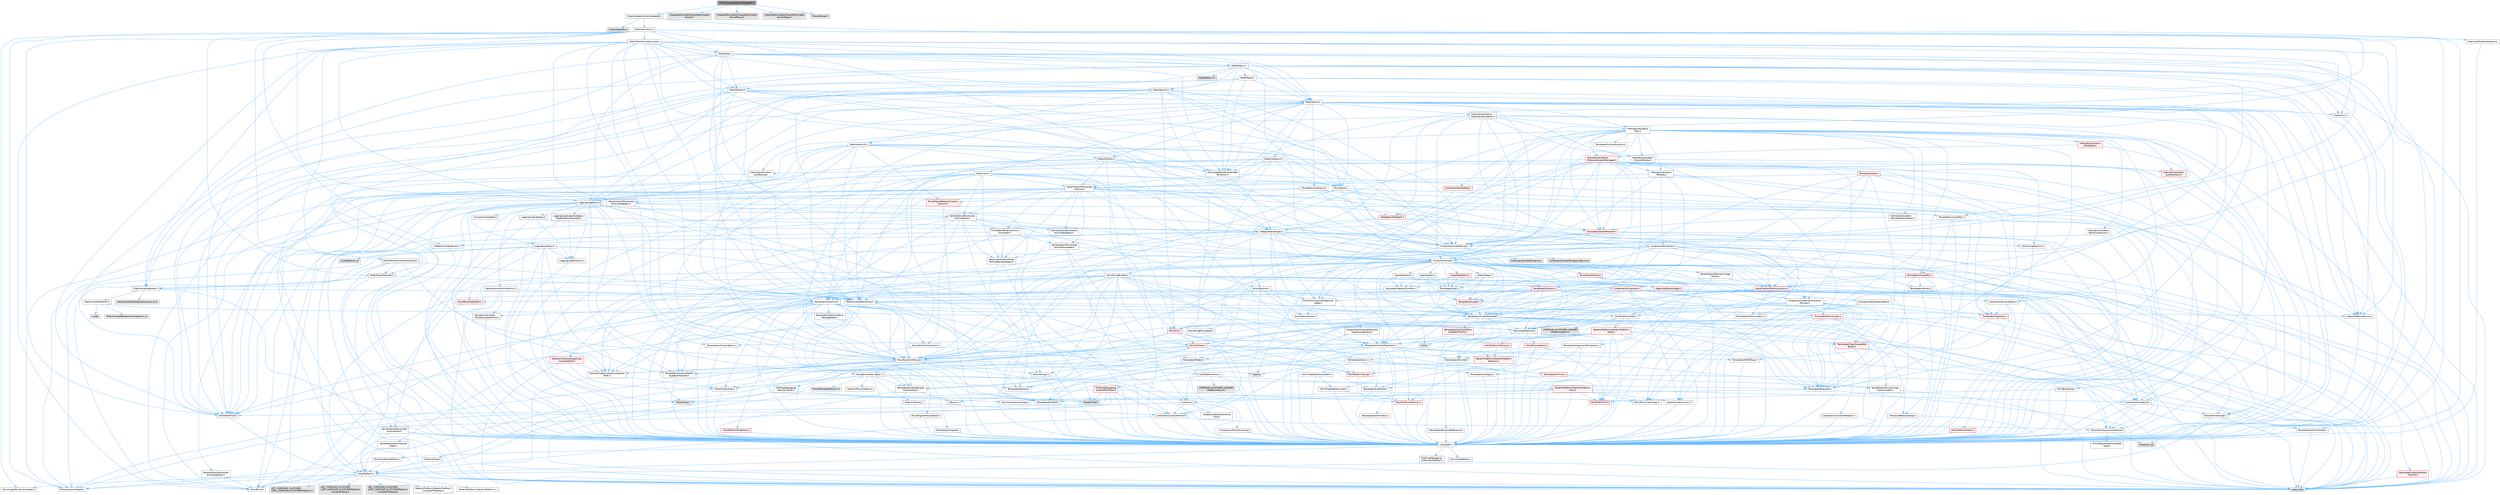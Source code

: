 digraph "FleshComponentCacheAdapter.h"
{
 // INTERACTIVE_SVG=YES
 // LATEX_PDF_SIZE
  bgcolor="transparent";
  edge [fontname=Helvetica,fontsize=10,labelfontname=Helvetica,labelfontsize=10];
  node [fontname=Helvetica,fontsize=10,shape=box,height=0.2,width=0.4];
  Node1 [id="Node000001",label="FleshComponentCacheAdapter.h",height=0.2,width=0.4,color="gray40", fillcolor="grey60", style="filled", fontcolor="black",tooltip=" "];
  Node1 -> Node2 [id="edge1_Node000001_Node000002",color="steelblue1",style="solid",tooltip=" "];
  Node2 [id="Node000002",label="Chaos/Adapters/CacheAdapter.h",height=0.2,width=0.4,color="grey40", fillcolor="white", style="filled",URL="$da/d29/CacheAdapter_8h.html",tooltip=" "];
  Node2 -> Node3 [id="edge2_Node000002_Node000003",color="steelblue1",style="solid",tooltip=" "];
  Node3 [id="Node000003",label="Chaos/Declares.h",height=0.2,width=0.4,color="grey60", fillcolor="#E0E0E0", style="filled",tooltip=" "];
  Node2 -> Node4 [id="edge3_Node000002_Node000004",color="steelblue1",style="solid",tooltip=" "];
  Node4 [id="Node000004",label="Features/IModularFeature.h",height=0.2,width=0.4,color="grey40", fillcolor="white", style="filled",URL="$de/d21/IModularFeature_8h.html",tooltip=" "];
  Node4 -> Node5 [id="edge4_Node000004_Node000005",color="steelblue1",style="solid",tooltip=" "];
  Node5 [id="Node000005",label="CoreTypes.h",height=0.2,width=0.4,color="grey40", fillcolor="white", style="filled",URL="$dc/dec/CoreTypes_8h.html",tooltip=" "];
  Node5 -> Node6 [id="edge5_Node000005_Node000006",color="steelblue1",style="solid",tooltip=" "];
  Node6 [id="Node000006",label="HAL/Platform.h",height=0.2,width=0.4,color="grey40", fillcolor="white", style="filled",URL="$d9/dd0/Platform_8h.html",tooltip=" "];
  Node6 -> Node7 [id="edge6_Node000006_Node000007",color="steelblue1",style="solid",tooltip=" "];
  Node7 [id="Node000007",label="Misc/Build.h",height=0.2,width=0.4,color="grey40", fillcolor="white", style="filled",URL="$d3/dbb/Build_8h.html",tooltip=" "];
  Node6 -> Node8 [id="edge7_Node000006_Node000008",color="steelblue1",style="solid",tooltip=" "];
  Node8 [id="Node000008",label="Misc/LargeWorldCoordinates.h",height=0.2,width=0.4,color="grey40", fillcolor="white", style="filled",URL="$d2/dcb/LargeWorldCoordinates_8h.html",tooltip=" "];
  Node6 -> Node9 [id="edge8_Node000006_Node000009",color="steelblue1",style="solid",tooltip=" "];
  Node9 [id="Node000009",label="type_traits",height=0.2,width=0.4,color="grey60", fillcolor="#E0E0E0", style="filled",tooltip=" "];
  Node6 -> Node10 [id="edge9_Node000006_Node000010",color="steelblue1",style="solid",tooltip=" "];
  Node10 [id="Node000010",label="PreprocessorHelpers.h",height=0.2,width=0.4,color="grey40", fillcolor="white", style="filled",URL="$db/ddb/PreprocessorHelpers_8h.html",tooltip=" "];
  Node6 -> Node11 [id="edge10_Node000006_Node000011",color="steelblue1",style="solid",tooltip=" "];
  Node11 [id="Node000011",label="UBT_COMPILED_PLATFORM\l/UBT_COMPILED_PLATFORMPlatform\lCompilerPreSetup.h",height=0.2,width=0.4,color="grey60", fillcolor="#E0E0E0", style="filled",tooltip=" "];
  Node6 -> Node12 [id="edge11_Node000006_Node000012",color="steelblue1",style="solid",tooltip=" "];
  Node12 [id="Node000012",label="GenericPlatform/GenericPlatform\lCompilerPreSetup.h",height=0.2,width=0.4,color="grey40", fillcolor="white", style="filled",URL="$d9/dc8/GenericPlatformCompilerPreSetup_8h.html",tooltip=" "];
  Node6 -> Node13 [id="edge12_Node000006_Node000013",color="steelblue1",style="solid",tooltip=" "];
  Node13 [id="Node000013",label="GenericPlatform/GenericPlatform.h",height=0.2,width=0.4,color="grey40", fillcolor="white", style="filled",URL="$d6/d84/GenericPlatform_8h.html",tooltip=" "];
  Node6 -> Node14 [id="edge13_Node000006_Node000014",color="steelblue1",style="solid",tooltip=" "];
  Node14 [id="Node000014",label="UBT_COMPILED_PLATFORM\l/UBT_COMPILED_PLATFORMPlatform.h",height=0.2,width=0.4,color="grey60", fillcolor="#E0E0E0", style="filled",tooltip=" "];
  Node6 -> Node15 [id="edge14_Node000006_Node000015",color="steelblue1",style="solid",tooltip=" "];
  Node15 [id="Node000015",label="UBT_COMPILED_PLATFORM\l/UBT_COMPILED_PLATFORMPlatform\lCompilerSetup.h",height=0.2,width=0.4,color="grey60", fillcolor="#E0E0E0", style="filled",tooltip=" "];
  Node5 -> Node16 [id="edge15_Node000005_Node000016",color="steelblue1",style="solid",tooltip=" "];
  Node16 [id="Node000016",label="ProfilingDebugging\l/UMemoryDefines.h",height=0.2,width=0.4,color="grey40", fillcolor="white", style="filled",URL="$d2/da2/UMemoryDefines_8h.html",tooltip=" "];
  Node5 -> Node17 [id="edge16_Node000005_Node000017",color="steelblue1",style="solid",tooltip=" "];
  Node17 [id="Node000017",label="Misc/CoreMiscDefines.h",height=0.2,width=0.4,color="grey40", fillcolor="white", style="filled",URL="$da/d38/CoreMiscDefines_8h.html",tooltip=" "];
  Node17 -> Node6 [id="edge17_Node000017_Node000006",color="steelblue1",style="solid",tooltip=" "];
  Node17 -> Node10 [id="edge18_Node000017_Node000010",color="steelblue1",style="solid",tooltip=" "];
  Node5 -> Node18 [id="edge19_Node000005_Node000018",color="steelblue1",style="solid",tooltip=" "];
  Node18 [id="Node000018",label="Misc/CoreDefines.h",height=0.2,width=0.4,color="grey40", fillcolor="white", style="filled",URL="$d3/dd2/CoreDefines_8h.html",tooltip=" "];
  Node2 -> Node19 [id="edge20_Node000002_Node000019",color="steelblue1",style="solid",tooltip=" "];
  Node19 [id="Node000019",label="Math/Transform.h",height=0.2,width=0.4,color="grey40", fillcolor="white", style="filled",URL="$de/d05/Math_2Transform_8h.html",tooltip=" "];
  Node19 -> Node5 [id="edge21_Node000019_Node000005",color="steelblue1",style="solid",tooltip=" "];
  Node19 -> Node10 [id="edge22_Node000019_Node000010",color="steelblue1",style="solid",tooltip=" "];
  Node19 -> Node20 [id="edge23_Node000019_Node000020",color="steelblue1",style="solid",tooltip=" "];
  Node20 [id="Node000020",label="Math/MathFwd.h",height=0.2,width=0.4,color="grey40", fillcolor="white", style="filled",URL="$d2/d10/MathFwd_8h.html",tooltip=" "];
  Node20 -> Node6 [id="edge24_Node000020_Node000006",color="steelblue1",style="solid",tooltip=" "];
  Node19 -> Node21 [id="edge25_Node000019_Node000021",color="steelblue1",style="solid",tooltip=" "];
  Node21 [id="Node000021",label="Math/Quat.h",height=0.2,width=0.4,color="grey40", fillcolor="white", style="filled",URL="$d9/de9/Quat_8h.html",tooltip=" "];
  Node21 -> Node5 [id="edge26_Node000021_Node000005",color="steelblue1",style="solid",tooltip=" "];
  Node21 -> Node22 [id="edge27_Node000021_Node000022",color="steelblue1",style="solid",tooltip=" "];
  Node22 [id="Node000022",label="Misc/AssertionMacros.h",height=0.2,width=0.4,color="grey40", fillcolor="white", style="filled",URL="$d0/dfa/AssertionMacros_8h.html",tooltip=" "];
  Node22 -> Node5 [id="edge28_Node000022_Node000005",color="steelblue1",style="solid",tooltip=" "];
  Node22 -> Node6 [id="edge29_Node000022_Node000006",color="steelblue1",style="solid",tooltip=" "];
  Node22 -> Node23 [id="edge30_Node000022_Node000023",color="steelblue1",style="solid",tooltip=" "];
  Node23 [id="Node000023",label="HAL/PlatformMisc.h",height=0.2,width=0.4,color="grey40", fillcolor="white", style="filled",URL="$d0/df5/PlatformMisc_8h.html",tooltip=" "];
  Node23 -> Node5 [id="edge31_Node000023_Node000005",color="steelblue1",style="solid",tooltip=" "];
  Node23 -> Node24 [id="edge32_Node000023_Node000024",color="steelblue1",style="solid",tooltip=" "];
  Node24 [id="Node000024",label="GenericPlatform/GenericPlatform\lMisc.h",height=0.2,width=0.4,color="red", fillcolor="#FFF0F0", style="filled",URL="$db/d9a/GenericPlatformMisc_8h.html",tooltip=" "];
  Node24 -> Node25 [id="edge33_Node000024_Node000025",color="steelblue1",style="solid",tooltip=" "];
  Node25 [id="Node000025",label="Containers/StringFwd.h",height=0.2,width=0.4,color="grey40", fillcolor="white", style="filled",URL="$df/d37/StringFwd_8h.html",tooltip=" "];
  Node25 -> Node5 [id="edge34_Node000025_Node000005",color="steelblue1",style="solid",tooltip=" "];
  Node25 -> Node26 [id="edge35_Node000025_Node000026",color="steelblue1",style="solid",tooltip=" "];
  Node26 [id="Node000026",label="Traits/ElementType.h",height=0.2,width=0.4,color="grey40", fillcolor="white", style="filled",URL="$d5/d4f/ElementType_8h.html",tooltip=" "];
  Node26 -> Node6 [id="edge36_Node000026_Node000006",color="steelblue1",style="solid",tooltip=" "];
  Node26 -> Node27 [id="edge37_Node000026_Node000027",color="steelblue1",style="solid",tooltip=" "];
  Node27 [id="Node000027",label="initializer_list",height=0.2,width=0.4,color="grey60", fillcolor="#E0E0E0", style="filled",tooltip=" "];
  Node26 -> Node9 [id="edge38_Node000026_Node000009",color="steelblue1",style="solid",tooltip=" "];
  Node25 -> Node28 [id="edge39_Node000025_Node000028",color="steelblue1",style="solid",tooltip=" "];
  Node28 [id="Node000028",label="Traits/IsContiguousContainer.h",height=0.2,width=0.4,color="grey40", fillcolor="white", style="filled",URL="$d5/d3c/IsContiguousContainer_8h.html",tooltip=" "];
  Node28 -> Node5 [id="edge40_Node000028_Node000005",color="steelblue1",style="solid",tooltip=" "];
  Node28 -> Node29 [id="edge41_Node000028_Node000029",color="steelblue1",style="solid",tooltip=" "];
  Node29 [id="Node000029",label="Misc/StaticAssertComplete\lType.h",height=0.2,width=0.4,color="grey40", fillcolor="white", style="filled",URL="$d5/d4e/StaticAssertCompleteType_8h.html",tooltip=" "];
  Node28 -> Node27 [id="edge42_Node000028_Node000027",color="steelblue1",style="solid",tooltip=" "];
  Node24 -> Node30 [id="edge43_Node000024_Node000030",color="steelblue1",style="solid",tooltip=" "];
  Node30 [id="Node000030",label="CoreFwd.h",height=0.2,width=0.4,color="grey40", fillcolor="white", style="filled",URL="$d1/d1e/CoreFwd_8h.html",tooltip=" "];
  Node30 -> Node5 [id="edge44_Node000030_Node000005",color="steelblue1",style="solid",tooltip=" "];
  Node30 -> Node31 [id="edge45_Node000030_Node000031",color="steelblue1",style="solid",tooltip=" "];
  Node31 [id="Node000031",label="Containers/ContainersFwd.h",height=0.2,width=0.4,color="grey40", fillcolor="white", style="filled",URL="$d4/d0a/ContainersFwd_8h.html",tooltip=" "];
  Node31 -> Node6 [id="edge46_Node000031_Node000006",color="steelblue1",style="solid",tooltip=" "];
  Node31 -> Node5 [id="edge47_Node000031_Node000005",color="steelblue1",style="solid",tooltip=" "];
  Node31 -> Node28 [id="edge48_Node000031_Node000028",color="steelblue1",style="solid",tooltip=" "];
  Node30 -> Node20 [id="edge49_Node000030_Node000020",color="steelblue1",style="solid",tooltip=" "];
  Node30 -> Node32 [id="edge50_Node000030_Node000032",color="steelblue1",style="solid",tooltip=" "];
  Node32 [id="Node000032",label="UObject/UObjectHierarchy\lFwd.h",height=0.2,width=0.4,color="grey40", fillcolor="white", style="filled",URL="$d3/d13/UObjectHierarchyFwd_8h.html",tooltip=" "];
  Node24 -> Node5 [id="edge51_Node000024_Node000005",color="steelblue1",style="solid",tooltip=" "];
  Node24 -> Node34 [id="edge52_Node000024_Node000034",color="steelblue1",style="solid",tooltip=" "];
  Node34 [id="Node000034",label="HAL/PlatformCrt.h",height=0.2,width=0.4,color="red", fillcolor="#FFF0F0", style="filled",URL="$d8/d75/PlatformCrt_8h.html",tooltip=" "];
  Node24 -> Node44 [id="edge53_Node000024_Node000044",color="steelblue1",style="solid",tooltip=" "];
  Node44 [id="Node000044",label="Math/NumericLimits.h",height=0.2,width=0.4,color="grey40", fillcolor="white", style="filled",URL="$df/d1b/NumericLimits_8h.html",tooltip=" "];
  Node44 -> Node5 [id="edge54_Node000044_Node000005",color="steelblue1",style="solid",tooltip=" "];
  Node24 -> Node45 [id="edge55_Node000024_Node000045",color="steelblue1",style="solid",tooltip=" "];
  Node45 [id="Node000045",label="Misc/CompressionFlags.h",height=0.2,width=0.4,color="grey40", fillcolor="white", style="filled",URL="$d9/d76/CompressionFlags_8h.html",tooltip=" "];
  Node24 -> Node46 [id="edge56_Node000024_Node000046",color="steelblue1",style="solid",tooltip=" "];
  Node46 [id="Node000046",label="Misc/EnumClassFlags.h",height=0.2,width=0.4,color="grey40", fillcolor="white", style="filled",URL="$d8/de7/EnumClassFlags_8h.html",tooltip=" "];
  Node23 -> Node49 [id="edge57_Node000023_Node000049",color="steelblue1",style="solid",tooltip=" "];
  Node49 [id="Node000049",label="COMPILED_PLATFORM_HEADER\l(PlatformMisc.h)",height=0.2,width=0.4,color="grey60", fillcolor="#E0E0E0", style="filled",tooltip=" "];
  Node23 -> Node50 [id="edge58_Node000023_Node000050",color="steelblue1",style="solid",tooltip=" "];
  Node50 [id="Node000050",label="ProfilingDebugging\l/CpuProfilerTrace.h",height=0.2,width=0.4,color="red", fillcolor="#FFF0F0", style="filled",URL="$da/dcb/CpuProfilerTrace_8h.html",tooltip=" "];
  Node50 -> Node5 [id="edge59_Node000050_Node000005",color="steelblue1",style="solid",tooltip=" "];
  Node50 -> Node31 [id="edge60_Node000050_Node000031",color="steelblue1",style="solid",tooltip=" "];
  Node50 -> Node51 [id="edge61_Node000050_Node000051",color="steelblue1",style="solid",tooltip=" "];
  Node51 [id="Node000051",label="HAL/PlatformAtomics.h",height=0.2,width=0.4,color="red", fillcolor="#FFF0F0", style="filled",URL="$d3/d36/PlatformAtomics_8h.html",tooltip=" "];
  Node51 -> Node5 [id="edge62_Node000051_Node000005",color="steelblue1",style="solid",tooltip=" "];
  Node50 -> Node10 [id="edge63_Node000050_Node000010",color="steelblue1",style="solid",tooltip=" "];
  Node50 -> Node7 [id="edge64_Node000050_Node000007",color="steelblue1",style="solid",tooltip=" "];
  Node50 -> Node54 [id="edge65_Node000050_Node000054",color="steelblue1",style="solid",tooltip=" "];
  Node54 [id="Node000054",label="Trace/Config.h",height=0.2,width=0.4,color="grey60", fillcolor="#E0E0E0", style="filled",tooltip=" "];
  Node50 -> Node57 [id="edge66_Node000050_Node000057",color="steelblue1",style="solid",tooltip=" "];
  Node57 [id="Node000057",label="Trace/Trace.h",height=0.2,width=0.4,color="grey60", fillcolor="#E0E0E0", style="filled",tooltip=" "];
  Node22 -> Node10 [id="edge67_Node000022_Node000010",color="steelblue1",style="solid",tooltip=" "];
  Node22 -> Node58 [id="edge68_Node000022_Node000058",color="steelblue1",style="solid",tooltip=" "];
  Node58 [id="Node000058",label="Templates/EnableIf.h",height=0.2,width=0.4,color="grey40", fillcolor="white", style="filled",URL="$d7/d60/EnableIf_8h.html",tooltip=" "];
  Node58 -> Node5 [id="edge69_Node000058_Node000005",color="steelblue1",style="solid",tooltip=" "];
  Node22 -> Node59 [id="edge70_Node000022_Node000059",color="steelblue1",style="solid",tooltip=" "];
  Node59 [id="Node000059",label="Templates/IsArrayOrRefOf\lTypeByPredicate.h",height=0.2,width=0.4,color="grey40", fillcolor="white", style="filled",URL="$d6/da1/IsArrayOrRefOfTypeByPredicate_8h.html",tooltip=" "];
  Node59 -> Node5 [id="edge71_Node000059_Node000005",color="steelblue1",style="solid",tooltip=" "];
  Node22 -> Node60 [id="edge72_Node000022_Node000060",color="steelblue1",style="solid",tooltip=" "];
  Node60 [id="Node000060",label="Templates/IsValidVariadic\lFunctionArg.h",height=0.2,width=0.4,color="grey40", fillcolor="white", style="filled",URL="$d0/dc8/IsValidVariadicFunctionArg_8h.html",tooltip=" "];
  Node60 -> Node5 [id="edge73_Node000060_Node000005",color="steelblue1",style="solid",tooltip=" "];
  Node60 -> Node61 [id="edge74_Node000060_Node000061",color="steelblue1",style="solid",tooltip=" "];
  Node61 [id="Node000061",label="IsEnum.h",height=0.2,width=0.4,color="grey40", fillcolor="white", style="filled",URL="$d4/de5/IsEnum_8h.html",tooltip=" "];
  Node60 -> Node9 [id="edge75_Node000060_Node000009",color="steelblue1",style="solid",tooltip=" "];
  Node22 -> Node62 [id="edge76_Node000022_Node000062",color="steelblue1",style="solid",tooltip=" "];
  Node62 [id="Node000062",label="Traits/IsCharEncodingCompatible\lWith.h",height=0.2,width=0.4,color="grey40", fillcolor="white", style="filled",URL="$df/dd1/IsCharEncodingCompatibleWith_8h.html",tooltip=" "];
  Node62 -> Node9 [id="edge77_Node000062_Node000009",color="steelblue1",style="solid",tooltip=" "];
  Node62 -> Node63 [id="edge78_Node000062_Node000063",color="steelblue1",style="solid",tooltip=" "];
  Node63 [id="Node000063",label="Traits/IsCharType.h",height=0.2,width=0.4,color="grey40", fillcolor="white", style="filled",URL="$db/d51/IsCharType_8h.html",tooltip=" "];
  Node63 -> Node5 [id="edge79_Node000063_Node000005",color="steelblue1",style="solid",tooltip=" "];
  Node22 -> Node64 [id="edge80_Node000022_Node000064",color="steelblue1",style="solid",tooltip=" "];
  Node64 [id="Node000064",label="Misc/VarArgs.h",height=0.2,width=0.4,color="grey40", fillcolor="white", style="filled",URL="$d5/d6f/VarArgs_8h.html",tooltip=" "];
  Node64 -> Node5 [id="edge81_Node000064_Node000005",color="steelblue1",style="solid",tooltip=" "];
  Node22 -> Node65 [id="edge82_Node000022_Node000065",color="steelblue1",style="solid",tooltip=" "];
  Node65 [id="Node000065",label="String/FormatStringSan.h",height=0.2,width=0.4,color="grey40", fillcolor="white", style="filled",URL="$d3/d8b/FormatStringSan_8h.html",tooltip=" "];
  Node65 -> Node9 [id="edge83_Node000065_Node000009",color="steelblue1",style="solid",tooltip=" "];
  Node65 -> Node5 [id="edge84_Node000065_Node000005",color="steelblue1",style="solid",tooltip=" "];
  Node65 -> Node66 [id="edge85_Node000065_Node000066",color="steelblue1",style="solid",tooltip=" "];
  Node66 [id="Node000066",label="Templates/Requires.h",height=0.2,width=0.4,color="grey40", fillcolor="white", style="filled",URL="$dc/d96/Requires_8h.html",tooltip=" "];
  Node66 -> Node58 [id="edge86_Node000066_Node000058",color="steelblue1",style="solid",tooltip=" "];
  Node66 -> Node9 [id="edge87_Node000066_Node000009",color="steelblue1",style="solid",tooltip=" "];
  Node65 -> Node67 [id="edge88_Node000065_Node000067",color="steelblue1",style="solid",tooltip=" "];
  Node67 [id="Node000067",label="Templates/Identity.h",height=0.2,width=0.4,color="grey40", fillcolor="white", style="filled",URL="$d0/dd5/Identity_8h.html",tooltip=" "];
  Node65 -> Node60 [id="edge89_Node000065_Node000060",color="steelblue1",style="solid",tooltip=" "];
  Node65 -> Node63 [id="edge90_Node000065_Node000063",color="steelblue1",style="solid",tooltip=" "];
  Node65 -> Node68 [id="edge91_Node000065_Node000068",color="steelblue1",style="solid",tooltip=" "];
  Node68 [id="Node000068",label="Traits/IsTEnumAsByte.h",height=0.2,width=0.4,color="grey40", fillcolor="white", style="filled",URL="$d1/de6/IsTEnumAsByte_8h.html",tooltip=" "];
  Node65 -> Node69 [id="edge92_Node000065_Node000069",color="steelblue1",style="solid",tooltip=" "];
  Node69 [id="Node000069",label="Traits/IsTString.h",height=0.2,width=0.4,color="grey40", fillcolor="white", style="filled",URL="$d0/df8/IsTString_8h.html",tooltip=" "];
  Node69 -> Node31 [id="edge93_Node000069_Node000031",color="steelblue1",style="solid",tooltip=" "];
  Node65 -> Node31 [id="edge94_Node000065_Node000031",color="steelblue1",style="solid",tooltip=" "];
  Node65 -> Node70 [id="edge95_Node000065_Node000070",color="steelblue1",style="solid",tooltip=" "];
  Node70 [id="Node000070",label="FormatStringSanErrors.inl",height=0.2,width=0.4,color="grey60", fillcolor="#E0E0E0", style="filled",tooltip=" "];
  Node22 -> Node71 [id="edge96_Node000022_Node000071",color="steelblue1",style="solid",tooltip=" "];
  Node71 [id="Node000071",label="atomic",height=0.2,width=0.4,color="grey60", fillcolor="#E0E0E0", style="filled",tooltip=" "];
  Node21 -> Node72 [id="edge97_Node000021_Node000072",color="steelblue1",style="solid",tooltip=" "];
  Node72 [id="Node000072",label="Math/UnrealMathUtility.h",height=0.2,width=0.4,color="grey40", fillcolor="white", style="filled",URL="$db/db8/UnrealMathUtility_8h.html",tooltip=" "];
  Node72 -> Node5 [id="edge98_Node000072_Node000005",color="steelblue1",style="solid",tooltip=" "];
  Node72 -> Node22 [id="edge99_Node000072_Node000022",color="steelblue1",style="solid",tooltip=" "];
  Node72 -> Node73 [id="edge100_Node000072_Node000073",color="steelblue1",style="solid",tooltip=" "];
  Node73 [id="Node000073",label="HAL/PlatformMath.h",height=0.2,width=0.4,color="grey40", fillcolor="white", style="filled",URL="$dc/d53/PlatformMath_8h.html",tooltip=" "];
  Node73 -> Node5 [id="edge101_Node000073_Node000005",color="steelblue1",style="solid",tooltip=" "];
  Node73 -> Node74 [id="edge102_Node000073_Node000074",color="steelblue1",style="solid",tooltip=" "];
  Node74 [id="Node000074",label="GenericPlatform/GenericPlatform\lMath.h",height=0.2,width=0.4,color="red", fillcolor="#FFF0F0", style="filled",URL="$d5/d79/GenericPlatformMath_8h.html",tooltip=" "];
  Node74 -> Node5 [id="edge103_Node000074_Node000005",color="steelblue1",style="solid",tooltip=" "];
  Node74 -> Node31 [id="edge104_Node000074_Node000031",color="steelblue1",style="solid",tooltip=" "];
  Node74 -> Node34 [id="edge105_Node000074_Node000034",color="steelblue1",style="solid",tooltip=" "];
  Node74 -> Node75 [id="edge106_Node000074_Node000075",color="steelblue1",style="solid",tooltip=" "];
  Node75 [id="Node000075",label="Templates/AndOrNot.h",height=0.2,width=0.4,color="grey40", fillcolor="white", style="filled",URL="$db/d0a/AndOrNot_8h.html",tooltip=" "];
  Node75 -> Node5 [id="edge107_Node000075_Node000005",color="steelblue1",style="solid",tooltip=" "];
  Node74 -> Node78 [id="edge108_Node000074_Node000078",color="steelblue1",style="solid",tooltip=" "];
  Node78 [id="Node000078",label="Templates/IsFloatingPoint.h",height=0.2,width=0.4,color="grey40", fillcolor="white", style="filled",URL="$d3/d11/IsFloatingPoint_8h.html",tooltip=" "];
  Node78 -> Node5 [id="edge109_Node000078_Node000005",color="steelblue1",style="solid",tooltip=" "];
  Node74 -> Node79 [id="edge110_Node000074_Node000079",color="steelblue1",style="solid",tooltip=" "];
  Node79 [id="Node000079",label="Templates/UnrealTypeTraits.h",height=0.2,width=0.4,color="grey40", fillcolor="white", style="filled",URL="$d2/d2d/UnrealTypeTraits_8h.html",tooltip=" "];
  Node79 -> Node5 [id="edge111_Node000079_Node000005",color="steelblue1",style="solid",tooltip=" "];
  Node79 -> Node80 [id="edge112_Node000079_Node000080",color="steelblue1",style="solid",tooltip=" "];
  Node80 [id="Node000080",label="Templates/IsPointer.h",height=0.2,width=0.4,color="grey40", fillcolor="white", style="filled",URL="$d7/d05/IsPointer_8h.html",tooltip=" "];
  Node80 -> Node5 [id="edge113_Node000080_Node000005",color="steelblue1",style="solid",tooltip=" "];
  Node79 -> Node22 [id="edge114_Node000079_Node000022",color="steelblue1",style="solid",tooltip=" "];
  Node79 -> Node75 [id="edge115_Node000079_Node000075",color="steelblue1",style="solid",tooltip=" "];
  Node79 -> Node58 [id="edge116_Node000079_Node000058",color="steelblue1",style="solid",tooltip=" "];
  Node79 -> Node81 [id="edge117_Node000079_Node000081",color="steelblue1",style="solid",tooltip=" "];
  Node81 [id="Node000081",label="Templates/IsArithmetic.h",height=0.2,width=0.4,color="grey40", fillcolor="white", style="filled",URL="$d2/d5d/IsArithmetic_8h.html",tooltip=" "];
  Node81 -> Node5 [id="edge118_Node000081_Node000005",color="steelblue1",style="solid",tooltip=" "];
  Node79 -> Node61 [id="edge119_Node000079_Node000061",color="steelblue1",style="solid",tooltip=" "];
  Node79 -> Node82 [id="edge120_Node000079_Node000082",color="steelblue1",style="solid",tooltip=" "];
  Node82 [id="Node000082",label="Templates/Models.h",height=0.2,width=0.4,color="grey40", fillcolor="white", style="filled",URL="$d3/d0c/Models_8h.html",tooltip=" "];
  Node82 -> Node67 [id="edge121_Node000082_Node000067",color="steelblue1",style="solid",tooltip=" "];
  Node79 -> Node83 [id="edge122_Node000079_Node000083",color="steelblue1",style="solid",tooltip=" "];
  Node83 [id="Node000083",label="Templates/IsPODType.h",height=0.2,width=0.4,color="grey40", fillcolor="white", style="filled",URL="$d7/db1/IsPODType_8h.html",tooltip=" "];
  Node83 -> Node5 [id="edge123_Node000083_Node000005",color="steelblue1",style="solid",tooltip=" "];
  Node79 -> Node84 [id="edge124_Node000079_Node000084",color="steelblue1",style="solid",tooltip=" "];
  Node84 [id="Node000084",label="Templates/IsUECoreType.h",height=0.2,width=0.4,color="grey40", fillcolor="white", style="filled",URL="$d1/db8/IsUECoreType_8h.html",tooltip=" "];
  Node84 -> Node5 [id="edge125_Node000084_Node000005",color="steelblue1",style="solid",tooltip=" "];
  Node84 -> Node9 [id="edge126_Node000084_Node000009",color="steelblue1",style="solid",tooltip=" "];
  Node79 -> Node85 [id="edge127_Node000079_Node000085",color="steelblue1",style="solid",tooltip=" "];
  Node85 [id="Node000085",label="Templates/IsTriviallyCopy\lConstructible.h",height=0.2,width=0.4,color="grey40", fillcolor="white", style="filled",URL="$d3/d78/IsTriviallyCopyConstructible_8h.html",tooltip=" "];
  Node85 -> Node5 [id="edge128_Node000085_Node000005",color="steelblue1",style="solid",tooltip=" "];
  Node85 -> Node9 [id="edge129_Node000085_Node000009",color="steelblue1",style="solid",tooltip=" "];
  Node74 -> Node66 [id="edge130_Node000074_Node000066",color="steelblue1",style="solid",tooltip=" "];
  Node74 -> Node89 [id="edge131_Node000074_Node000089",color="steelblue1",style="solid",tooltip=" "];
  Node89 [id="Node000089",label="Templates/TypeCompatible\lBytes.h",height=0.2,width=0.4,color="red", fillcolor="#FFF0F0", style="filled",URL="$df/d0a/TypeCompatibleBytes_8h.html",tooltip=" "];
  Node89 -> Node5 [id="edge132_Node000089_Node000005",color="steelblue1",style="solid",tooltip=" "];
  Node89 -> Node9 [id="edge133_Node000089_Node000009",color="steelblue1",style="solid",tooltip=" "];
  Node74 -> Node90 [id="edge134_Node000074_Node000090",color="steelblue1",style="solid",tooltip=" "];
  Node90 [id="Node000090",label="limits",height=0.2,width=0.4,color="grey60", fillcolor="#E0E0E0", style="filled",tooltip=" "];
  Node74 -> Node9 [id="edge135_Node000074_Node000009",color="steelblue1",style="solid",tooltip=" "];
  Node73 -> Node91 [id="edge136_Node000073_Node000091",color="steelblue1",style="solid",tooltip=" "];
  Node91 [id="Node000091",label="COMPILED_PLATFORM_HEADER\l(PlatformMath.h)",height=0.2,width=0.4,color="grey60", fillcolor="#E0E0E0", style="filled",tooltip=" "];
  Node72 -> Node20 [id="edge137_Node000072_Node000020",color="steelblue1",style="solid",tooltip=" "];
  Node72 -> Node67 [id="edge138_Node000072_Node000067",color="steelblue1",style="solid",tooltip=" "];
  Node72 -> Node66 [id="edge139_Node000072_Node000066",color="steelblue1",style="solid",tooltip=" "];
  Node21 -> Node92 [id="edge140_Node000021_Node000092",color="steelblue1",style="solid",tooltip=" "];
  Node92 [id="Node000092",label="Containers/UnrealString.h",height=0.2,width=0.4,color="grey40", fillcolor="white", style="filled",URL="$d5/dba/UnrealString_8h.html",tooltip=" "];
  Node92 -> Node93 [id="edge141_Node000092_Node000093",color="steelblue1",style="solid",tooltip=" "];
  Node93 [id="Node000093",label="Containers/UnrealStringIncludes.h.inl",height=0.2,width=0.4,color="grey60", fillcolor="#E0E0E0", style="filled",tooltip=" "];
  Node92 -> Node94 [id="edge142_Node000092_Node000094",color="steelblue1",style="solid",tooltip=" "];
  Node94 [id="Node000094",label="Containers/UnrealString.h.inl",height=0.2,width=0.4,color="grey60", fillcolor="#E0E0E0", style="filled",tooltip=" "];
  Node92 -> Node95 [id="edge143_Node000092_Node000095",color="steelblue1",style="solid",tooltip=" "];
  Node95 [id="Node000095",label="Misc/StringFormatArg.h",height=0.2,width=0.4,color="grey40", fillcolor="white", style="filled",URL="$d2/d16/StringFormatArg_8h.html",tooltip=" "];
  Node95 -> Node31 [id="edge144_Node000095_Node000031",color="steelblue1",style="solid",tooltip=" "];
  Node21 -> Node96 [id="edge145_Node000021_Node000096",color="steelblue1",style="solid",tooltip=" "];
  Node96 [id="Node000096",label="Logging/LogMacros.h",height=0.2,width=0.4,color="grey40", fillcolor="white", style="filled",URL="$d0/d16/LogMacros_8h.html",tooltip=" "];
  Node96 -> Node92 [id="edge146_Node000096_Node000092",color="steelblue1",style="solid",tooltip=" "];
  Node96 -> Node5 [id="edge147_Node000096_Node000005",color="steelblue1",style="solid",tooltip=" "];
  Node96 -> Node10 [id="edge148_Node000096_Node000010",color="steelblue1",style="solid",tooltip=" "];
  Node96 -> Node97 [id="edge149_Node000096_Node000097",color="steelblue1",style="solid",tooltip=" "];
  Node97 [id="Node000097",label="Logging/LogCategory.h",height=0.2,width=0.4,color="grey40", fillcolor="white", style="filled",URL="$d9/d36/LogCategory_8h.html",tooltip=" "];
  Node97 -> Node5 [id="edge150_Node000097_Node000005",color="steelblue1",style="solid",tooltip=" "];
  Node97 -> Node98 [id="edge151_Node000097_Node000098",color="steelblue1",style="solid",tooltip=" "];
  Node98 [id="Node000098",label="Logging/LogVerbosity.h",height=0.2,width=0.4,color="grey40", fillcolor="white", style="filled",URL="$d2/d8f/LogVerbosity_8h.html",tooltip=" "];
  Node98 -> Node5 [id="edge152_Node000098_Node000005",color="steelblue1",style="solid",tooltip=" "];
  Node97 -> Node99 [id="edge153_Node000097_Node000099",color="steelblue1",style="solid",tooltip=" "];
  Node99 [id="Node000099",label="UObject/NameTypes.h",height=0.2,width=0.4,color="grey40", fillcolor="white", style="filled",URL="$d6/d35/NameTypes_8h.html",tooltip=" "];
  Node99 -> Node5 [id="edge154_Node000099_Node000005",color="steelblue1",style="solid",tooltip=" "];
  Node99 -> Node22 [id="edge155_Node000099_Node000022",color="steelblue1",style="solid",tooltip=" "];
  Node99 -> Node100 [id="edge156_Node000099_Node000100",color="steelblue1",style="solid",tooltip=" "];
  Node100 [id="Node000100",label="HAL/UnrealMemory.h",height=0.2,width=0.4,color="grey40", fillcolor="white", style="filled",URL="$d9/d96/UnrealMemory_8h.html",tooltip=" "];
  Node100 -> Node5 [id="edge157_Node000100_Node000005",color="steelblue1",style="solid",tooltip=" "];
  Node100 -> Node101 [id="edge158_Node000100_Node000101",color="steelblue1",style="solid",tooltip=" "];
  Node101 [id="Node000101",label="GenericPlatform/GenericPlatform\lMemory.h",height=0.2,width=0.4,color="red", fillcolor="#FFF0F0", style="filled",URL="$dd/d22/GenericPlatformMemory_8h.html",tooltip=" "];
  Node101 -> Node30 [id="edge159_Node000101_Node000030",color="steelblue1",style="solid",tooltip=" "];
  Node101 -> Node5 [id="edge160_Node000101_Node000005",color="steelblue1",style="solid",tooltip=" "];
  Node101 -> Node102 [id="edge161_Node000101_Node000102",color="steelblue1",style="solid",tooltip=" "];
  Node102 [id="Node000102",label="HAL/PlatformString.h",height=0.2,width=0.4,color="red", fillcolor="#FFF0F0", style="filled",URL="$db/db5/PlatformString_8h.html",tooltip=" "];
  Node102 -> Node5 [id="edge162_Node000102_Node000005",color="steelblue1",style="solid",tooltip=" "];
  Node100 -> Node104 [id="edge163_Node000100_Node000104",color="steelblue1",style="solid",tooltip=" "];
  Node104 [id="Node000104",label="HAL/MemoryBase.h",height=0.2,width=0.4,color="red", fillcolor="#FFF0F0", style="filled",URL="$d6/d9f/MemoryBase_8h.html",tooltip=" "];
  Node104 -> Node5 [id="edge164_Node000104_Node000005",color="steelblue1",style="solid",tooltip=" "];
  Node104 -> Node51 [id="edge165_Node000104_Node000051",color="steelblue1",style="solid",tooltip=" "];
  Node104 -> Node34 [id="edge166_Node000104_Node000034",color="steelblue1",style="solid",tooltip=" "];
  Node104 -> Node107 [id="edge167_Node000104_Node000107",color="steelblue1",style="solid",tooltip=" "];
  Node107 [id="Node000107",label="Templates/Atomic.h",height=0.2,width=0.4,color="grey40", fillcolor="white", style="filled",URL="$d3/d91/Atomic_8h.html",tooltip=" "];
  Node107 -> Node108 [id="edge168_Node000107_Node000108",color="steelblue1",style="solid",tooltip=" "];
  Node108 [id="Node000108",label="HAL/ThreadSafeCounter.h",height=0.2,width=0.4,color="grey40", fillcolor="white", style="filled",URL="$dc/dc9/ThreadSafeCounter_8h.html",tooltip=" "];
  Node108 -> Node5 [id="edge169_Node000108_Node000005",color="steelblue1",style="solid",tooltip=" "];
  Node108 -> Node51 [id="edge170_Node000108_Node000051",color="steelblue1",style="solid",tooltip=" "];
  Node107 -> Node109 [id="edge171_Node000107_Node000109",color="steelblue1",style="solid",tooltip=" "];
  Node109 [id="Node000109",label="HAL/ThreadSafeCounter64.h",height=0.2,width=0.4,color="grey40", fillcolor="white", style="filled",URL="$d0/d12/ThreadSafeCounter64_8h.html",tooltip=" "];
  Node109 -> Node5 [id="edge172_Node000109_Node000005",color="steelblue1",style="solid",tooltip=" "];
  Node109 -> Node108 [id="edge173_Node000109_Node000108",color="steelblue1",style="solid",tooltip=" "];
  Node107 -> Node88 [id="edge174_Node000107_Node000088",color="steelblue1",style="solid",tooltip=" "];
  Node88 [id="Node000088",label="Templates/IsIntegral.h",height=0.2,width=0.4,color="grey40", fillcolor="white", style="filled",URL="$da/d64/IsIntegral_8h.html",tooltip=" "];
  Node88 -> Node5 [id="edge175_Node000088_Node000005",color="steelblue1",style="solid",tooltip=" "];
  Node107 -> Node110 [id="edge176_Node000107_Node000110",color="steelblue1",style="solid",tooltip=" "];
  Node110 [id="Node000110",label="Templates/IsTrivial.h",height=0.2,width=0.4,color="red", fillcolor="#FFF0F0", style="filled",URL="$da/d4c/IsTrivial_8h.html",tooltip=" "];
  Node110 -> Node75 [id="edge177_Node000110_Node000075",color="steelblue1",style="solid",tooltip=" "];
  Node110 -> Node85 [id="edge178_Node000110_Node000085",color="steelblue1",style="solid",tooltip=" "];
  Node110 -> Node9 [id="edge179_Node000110_Node000009",color="steelblue1",style="solid",tooltip=" "];
  Node107 -> Node112 [id="edge180_Node000107_Node000112",color="steelblue1",style="solid",tooltip=" "];
  Node112 [id="Node000112",label="Traits/IntType.h",height=0.2,width=0.4,color="grey40", fillcolor="white", style="filled",URL="$d7/deb/IntType_8h.html",tooltip=" "];
  Node112 -> Node6 [id="edge181_Node000112_Node000006",color="steelblue1",style="solid",tooltip=" "];
  Node107 -> Node71 [id="edge182_Node000107_Node000071",color="steelblue1",style="solid",tooltip=" "];
  Node100 -> Node113 [id="edge183_Node000100_Node000113",color="steelblue1",style="solid",tooltip=" "];
  Node113 [id="Node000113",label="HAL/PlatformMemory.h",height=0.2,width=0.4,color="red", fillcolor="#FFF0F0", style="filled",URL="$de/d68/PlatformMemory_8h.html",tooltip=" "];
  Node113 -> Node5 [id="edge184_Node000113_Node000005",color="steelblue1",style="solid",tooltip=" "];
  Node113 -> Node101 [id="edge185_Node000113_Node000101",color="steelblue1",style="solid",tooltip=" "];
  Node100 -> Node115 [id="edge186_Node000100_Node000115",color="steelblue1",style="solid",tooltip=" "];
  Node115 [id="Node000115",label="ProfilingDebugging\l/MemoryTrace.h",height=0.2,width=0.4,color="grey40", fillcolor="white", style="filled",URL="$da/dd7/MemoryTrace_8h.html",tooltip=" "];
  Node115 -> Node6 [id="edge187_Node000115_Node000006",color="steelblue1",style="solid",tooltip=" "];
  Node115 -> Node46 [id="edge188_Node000115_Node000046",color="steelblue1",style="solid",tooltip=" "];
  Node115 -> Node54 [id="edge189_Node000115_Node000054",color="steelblue1",style="solid",tooltip=" "];
  Node115 -> Node57 [id="edge190_Node000115_Node000057",color="steelblue1",style="solid",tooltip=" "];
  Node100 -> Node80 [id="edge191_Node000100_Node000080",color="steelblue1",style="solid",tooltip=" "];
  Node99 -> Node79 [id="edge192_Node000099_Node000079",color="steelblue1",style="solid",tooltip=" "];
  Node99 -> Node116 [id="edge193_Node000099_Node000116",color="steelblue1",style="solid",tooltip=" "];
  Node116 [id="Node000116",label="Templates/UnrealTemplate.h",height=0.2,width=0.4,color="grey40", fillcolor="white", style="filled",URL="$d4/d24/UnrealTemplate_8h.html",tooltip=" "];
  Node116 -> Node5 [id="edge194_Node000116_Node000005",color="steelblue1",style="solid",tooltip=" "];
  Node116 -> Node80 [id="edge195_Node000116_Node000080",color="steelblue1",style="solid",tooltip=" "];
  Node116 -> Node100 [id="edge196_Node000116_Node000100",color="steelblue1",style="solid",tooltip=" "];
  Node116 -> Node117 [id="edge197_Node000116_Node000117",color="steelblue1",style="solid",tooltip=" "];
  Node117 [id="Node000117",label="Templates/CopyQualifiers\lAndRefsFromTo.h",height=0.2,width=0.4,color="red", fillcolor="#FFF0F0", style="filled",URL="$d3/db3/CopyQualifiersAndRefsFromTo_8h.html",tooltip=" "];
  Node116 -> Node79 [id="edge198_Node000116_Node000079",color="steelblue1",style="solid",tooltip=" "];
  Node116 -> Node77 [id="edge199_Node000116_Node000077",color="steelblue1",style="solid",tooltip=" "];
  Node77 [id="Node000077",label="Templates/RemoveReference.h",height=0.2,width=0.4,color="grey40", fillcolor="white", style="filled",URL="$da/dbe/RemoveReference_8h.html",tooltip=" "];
  Node77 -> Node5 [id="edge200_Node000077_Node000005",color="steelblue1",style="solid",tooltip=" "];
  Node116 -> Node66 [id="edge201_Node000116_Node000066",color="steelblue1",style="solid",tooltip=" "];
  Node116 -> Node89 [id="edge202_Node000116_Node000089",color="steelblue1",style="solid",tooltip=" "];
  Node116 -> Node67 [id="edge203_Node000116_Node000067",color="steelblue1",style="solid",tooltip=" "];
  Node116 -> Node28 [id="edge204_Node000116_Node000028",color="steelblue1",style="solid",tooltip=" "];
  Node116 -> Node119 [id="edge205_Node000116_Node000119",color="steelblue1",style="solid",tooltip=" "];
  Node119 [id="Node000119",label="Traits/UseBitwiseSwap.h",height=0.2,width=0.4,color="grey40", fillcolor="white", style="filled",URL="$db/df3/UseBitwiseSwap_8h.html",tooltip=" "];
  Node119 -> Node5 [id="edge206_Node000119_Node000005",color="steelblue1",style="solid",tooltip=" "];
  Node119 -> Node9 [id="edge207_Node000119_Node000009",color="steelblue1",style="solid",tooltip=" "];
  Node116 -> Node9 [id="edge208_Node000116_Node000009",color="steelblue1",style="solid",tooltip=" "];
  Node99 -> Node92 [id="edge209_Node000099_Node000092",color="steelblue1",style="solid",tooltip=" "];
  Node99 -> Node120 [id="edge210_Node000099_Node000120",color="steelblue1",style="solid",tooltip=" "];
  Node120 [id="Node000120",label="HAL/CriticalSection.h",height=0.2,width=0.4,color="grey40", fillcolor="white", style="filled",URL="$d6/d90/CriticalSection_8h.html",tooltip=" "];
  Node120 -> Node121 [id="edge211_Node000120_Node000121",color="steelblue1",style="solid",tooltip=" "];
  Node121 [id="Node000121",label="HAL/PlatformMutex.h",height=0.2,width=0.4,color="red", fillcolor="#FFF0F0", style="filled",URL="$d9/d0b/PlatformMutex_8h.html",tooltip=" "];
  Node121 -> Node5 [id="edge212_Node000121_Node000005",color="steelblue1",style="solid",tooltip=" "];
  Node99 -> Node123 [id="edge213_Node000099_Node000123",color="steelblue1",style="solid",tooltip=" "];
  Node123 [id="Node000123",label="Containers/StringConv.h",height=0.2,width=0.4,color="grey40", fillcolor="white", style="filled",URL="$d3/ddf/StringConv_8h.html",tooltip=" "];
  Node123 -> Node5 [id="edge214_Node000123_Node000005",color="steelblue1",style="solid",tooltip=" "];
  Node123 -> Node22 [id="edge215_Node000123_Node000022",color="steelblue1",style="solid",tooltip=" "];
  Node123 -> Node124 [id="edge216_Node000123_Node000124",color="steelblue1",style="solid",tooltip=" "];
  Node124 [id="Node000124",label="Containers/ContainerAllocation\lPolicies.h",height=0.2,width=0.4,color="grey40", fillcolor="white", style="filled",URL="$d7/dff/ContainerAllocationPolicies_8h.html",tooltip=" "];
  Node124 -> Node5 [id="edge217_Node000124_Node000005",color="steelblue1",style="solid",tooltip=" "];
  Node124 -> Node125 [id="edge218_Node000124_Node000125",color="steelblue1",style="solid",tooltip=" "];
  Node125 [id="Node000125",label="Containers/ContainerHelpers.h",height=0.2,width=0.4,color="grey40", fillcolor="white", style="filled",URL="$d7/d33/ContainerHelpers_8h.html",tooltip=" "];
  Node125 -> Node5 [id="edge219_Node000125_Node000005",color="steelblue1",style="solid",tooltip=" "];
  Node124 -> Node124 [id="edge220_Node000124_Node000124",color="steelblue1",style="solid",tooltip=" "];
  Node124 -> Node73 [id="edge221_Node000124_Node000073",color="steelblue1",style="solid",tooltip=" "];
  Node124 -> Node100 [id="edge222_Node000124_Node000100",color="steelblue1",style="solid",tooltip=" "];
  Node124 -> Node44 [id="edge223_Node000124_Node000044",color="steelblue1",style="solid",tooltip=" "];
  Node124 -> Node22 [id="edge224_Node000124_Node000022",color="steelblue1",style="solid",tooltip=" "];
  Node124 -> Node126 [id="edge225_Node000124_Node000126",color="steelblue1",style="solid",tooltip=" "];
  Node126 [id="Node000126",label="Templates/IsPolymorphic.h",height=0.2,width=0.4,color="grey40", fillcolor="white", style="filled",URL="$dc/d20/IsPolymorphic_8h.html",tooltip=" "];
  Node124 -> Node127 [id="edge226_Node000124_Node000127",color="steelblue1",style="solid",tooltip=" "];
  Node127 [id="Node000127",label="Templates/MemoryOps.h",height=0.2,width=0.4,color="red", fillcolor="#FFF0F0", style="filled",URL="$db/dea/MemoryOps_8h.html",tooltip=" "];
  Node127 -> Node5 [id="edge227_Node000127_Node000005",color="steelblue1",style="solid",tooltip=" "];
  Node127 -> Node100 [id="edge228_Node000127_Node000100",color="steelblue1",style="solid",tooltip=" "];
  Node127 -> Node85 [id="edge229_Node000127_Node000085",color="steelblue1",style="solid",tooltip=" "];
  Node127 -> Node66 [id="edge230_Node000127_Node000066",color="steelblue1",style="solid",tooltip=" "];
  Node127 -> Node79 [id="edge231_Node000127_Node000079",color="steelblue1",style="solid",tooltip=" "];
  Node127 -> Node119 [id="edge232_Node000127_Node000119",color="steelblue1",style="solid",tooltip=" "];
  Node127 -> Node9 [id="edge233_Node000127_Node000009",color="steelblue1",style="solid",tooltip=" "];
  Node124 -> Node89 [id="edge234_Node000124_Node000089",color="steelblue1",style="solid",tooltip=" "];
  Node124 -> Node9 [id="edge235_Node000124_Node000009",color="steelblue1",style="solid",tooltip=" "];
  Node123 -> Node128 [id="edge236_Node000123_Node000128",color="steelblue1",style="solid",tooltip=" "];
  Node128 [id="Node000128",label="Containers/Array.h",height=0.2,width=0.4,color="grey40", fillcolor="white", style="filled",URL="$df/dd0/Array_8h.html",tooltip=" "];
  Node128 -> Node5 [id="edge237_Node000128_Node000005",color="steelblue1",style="solid",tooltip=" "];
  Node128 -> Node22 [id="edge238_Node000128_Node000022",color="steelblue1",style="solid",tooltip=" "];
  Node128 -> Node129 [id="edge239_Node000128_Node000129",color="steelblue1",style="solid",tooltip=" "];
  Node129 [id="Node000129",label="Misc/IntrusiveUnsetOptional\lState.h",height=0.2,width=0.4,color="grey40", fillcolor="white", style="filled",URL="$d2/d0a/IntrusiveUnsetOptionalState_8h.html",tooltip=" "];
  Node129 -> Node130 [id="edge240_Node000129_Node000130",color="steelblue1",style="solid",tooltip=" "];
  Node130 [id="Node000130",label="Misc/OptionalFwd.h",height=0.2,width=0.4,color="grey40", fillcolor="white", style="filled",URL="$dc/d50/OptionalFwd_8h.html",tooltip=" "];
  Node128 -> Node131 [id="edge241_Node000128_Node000131",color="steelblue1",style="solid",tooltip=" "];
  Node131 [id="Node000131",label="Misc/ReverseIterate.h",height=0.2,width=0.4,color="red", fillcolor="#FFF0F0", style="filled",URL="$db/de3/ReverseIterate_8h.html",tooltip=" "];
  Node131 -> Node6 [id="edge242_Node000131_Node000006",color="steelblue1",style="solid",tooltip=" "];
  Node128 -> Node100 [id="edge243_Node000128_Node000100",color="steelblue1",style="solid",tooltip=" "];
  Node128 -> Node79 [id="edge244_Node000128_Node000079",color="steelblue1",style="solid",tooltip=" "];
  Node128 -> Node116 [id="edge245_Node000128_Node000116",color="steelblue1",style="solid",tooltip=" "];
  Node128 -> Node133 [id="edge246_Node000128_Node000133",color="steelblue1",style="solid",tooltip=" "];
  Node133 [id="Node000133",label="Containers/AllowShrinking.h",height=0.2,width=0.4,color="grey40", fillcolor="white", style="filled",URL="$d7/d1a/AllowShrinking_8h.html",tooltip=" "];
  Node133 -> Node5 [id="edge247_Node000133_Node000005",color="steelblue1",style="solid",tooltip=" "];
  Node128 -> Node124 [id="edge248_Node000128_Node000124",color="steelblue1",style="solid",tooltip=" "];
  Node128 -> Node134 [id="edge249_Node000128_Node000134",color="steelblue1",style="solid",tooltip=" "];
  Node134 [id="Node000134",label="Containers/ContainerElement\lTypeCompatibility.h",height=0.2,width=0.4,color="grey40", fillcolor="white", style="filled",URL="$df/ddf/ContainerElementTypeCompatibility_8h.html",tooltip=" "];
  Node134 -> Node5 [id="edge250_Node000134_Node000005",color="steelblue1",style="solid",tooltip=" "];
  Node134 -> Node79 [id="edge251_Node000134_Node000079",color="steelblue1",style="solid",tooltip=" "];
  Node128 -> Node135 [id="edge252_Node000128_Node000135",color="steelblue1",style="solid",tooltip=" "];
  Node135 [id="Node000135",label="Serialization/Archive.h",height=0.2,width=0.4,color="grey40", fillcolor="white", style="filled",URL="$d7/d3b/Archive_8h.html",tooltip=" "];
  Node135 -> Node30 [id="edge253_Node000135_Node000030",color="steelblue1",style="solid",tooltip=" "];
  Node135 -> Node5 [id="edge254_Node000135_Node000005",color="steelblue1",style="solid",tooltip=" "];
  Node135 -> Node136 [id="edge255_Node000135_Node000136",color="steelblue1",style="solid",tooltip=" "];
  Node136 [id="Node000136",label="HAL/PlatformProperties.h",height=0.2,width=0.4,color="red", fillcolor="#FFF0F0", style="filled",URL="$d9/db0/PlatformProperties_8h.html",tooltip=" "];
  Node136 -> Node5 [id="edge256_Node000136_Node000005",color="steelblue1",style="solid",tooltip=" "];
  Node135 -> Node139 [id="edge257_Node000135_Node000139",color="steelblue1",style="solid",tooltip=" "];
  Node139 [id="Node000139",label="Internationalization\l/TextNamespaceFwd.h",height=0.2,width=0.4,color="grey40", fillcolor="white", style="filled",URL="$d8/d97/TextNamespaceFwd_8h.html",tooltip=" "];
  Node139 -> Node5 [id="edge258_Node000139_Node000005",color="steelblue1",style="solid",tooltip=" "];
  Node135 -> Node20 [id="edge259_Node000135_Node000020",color="steelblue1",style="solid",tooltip=" "];
  Node135 -> Node22 [id="edge260_Node000135_Node000022",color="steelblue1",style="solid",tooltip=" "];
  Node135 -> Node7 [id="edge261_Node000135_Node000007",color="steelblue1",style="solid",tooltip=" "];
  Node135 -> Node45 [id="edge262_Node000135_Node000045",color="steelblue1",style="solid",tooltip=" "];
  Node135 -> Node140 [id="edge263_Node000135_Node000140",color="steelblue1",style="solid",tooltip=" "];
  Node140 [id="Node000140",label="Misc/EngineVersionBase.h",height=0.2,width=0.4,color="grey40", fillcolor="white", style="filled",URL="$d5/d2b/EngineVersionBase_8h.html",tooltip=" "];
  Node140 -> Node5 [id="edge264_Node000140_Node000005",color="steelblue1",style="solid",tooltip=" "];
  Node135 -> Node64 [id="edge265_Node000135_Node000064",color="steelblue1",style="solid",tooltip=" "];
  Node135 -> Node141 [id="edge266_Node000135_Node000141",color="steelblue1",style="solid",tooltip=" "];
  Node141 [id="Node000141",label="Serialization/ArchiveCook\lData.h",height=0.2,width=0.4,color="grey40", fillcolor="white", style="filled",URL="$dc/db6/ArchiveCookData_8h.html",tooltip=" "];
  Node141 -> Node6 [id="edge267_Node000141_Node000006",color="steelblue1",style="solid",tooltip=" "];
  Node135 -> Node142 [id="edge268_Node000135_Node000142",color="steelblue1",style="solid",tooltip=" "];
  Node142 [id="Node000142",label="Serialization/ArchiveSave\lPackageData.h",height=0.2,width=0.4,color="grey40", fillcolor="white", style="filled",URL="$d1/d37/ArchiveSavePackageData_8h.html",tooltip=" "];
  Node135 -> Node58 [id="edge269_Node000135_Node000058",color="steelblue1",style="solid",tooltip=" "];
  Node135 -> Node59 [id="edge270_Node000135_Node000059",color="steelblue1",style="solid",tooltip=" "];
  Node135 -> Node143 [id="edge271_Node000135_Node000143",color="steelblue1",style="solid",tooltip=" "];
  Node143 [id="Node000143",label="Templates/IsEnumClass.h",height=0.2,width=0.4,color="grey40", fillcolor="white", style="filled",URL="$d7/d15/IsEnumClass_8h.html",tooltip=" "];
  Node143 -> Node5 [id="edge272_Node000143_Node000005",color="steelblue1",style="solid",tooltip=" "];
  Node143 -> Node75 [id="edge273_Node000143_Node000075",color="steelblue1",style="solid",tooltip=" "];
  Node135 -> Node87 [id="edge274_Node000135_Node000087",color="steelblue1",style="solid",tooltip=" "];
  Node87 [id="Node000087",label="Templates/IsSigned.h",height=0.2,width=0.4,color="grey40", fillcolor="white", style="filled",URL="$d8/dd8/IsSigned_8h.html",tooltip=" "];
  Node87 -> Node5 [id="edge275_Node000087_Node000005",color="steelblue1",style="solid",tooltip=" "];
  Node135 -> Node60 [id="edge276_Node000135_Node000060",color="steelblue1",style="solid",tooltip=" "];
  Node135 -> Node116 [id="edge277_Node000135_Node000116",color="steelblue1",style="solid",tooltip=" "];
  Node135 -> Node62 [id="edge278_Node000135_Node000062",color="steelblue1",style="solid",tooltip=" "];
  Node135 -> Node144 [id="edge279_Node000135_Node000144",color="steelblue1",style="solid",tooltip=" "];
  Node144 [id="Node000144",label="UObject/ObjectVersion.h",height=0.2,width=0.4,color="grey40", fillcolor="white", style="filled",URL="$da/d63/ObjectVersion_8h.html",tooltip=" "];
  Node144 -> Node5 [id="edge280_Node000144_Node000005",color="steelblue1",style="solid",tooltip=" "];
  Node128 -> Node145 [id="edge281_Node000128_Node000145",color="steelblue1",style="solid",tooltip=" "];
  Node145 [id="Node000145",label="Serialization/MemoryImage\lWriter.h",height=0.2,width=0.4,color="grey40", fillcolor="white", style="filled",URL="$d0/d08/MemoryImageWriter_8h.html",tooltip=" "];
  Node145 -> Node5 [id="edge282_Node000145_Node000005",color="steelblue1",style="solid",tooltip=" "];
  Node145 -> Node146 [id="edge283_Node000145_Node000146",color="steelblue1",style="solid",tooltip=" "];
  Node146 [id="Node000146",label="Serialization/MemoryLayout.h",height=0.2,width=0.4,color="red", fillcolor="#FFF0F0", style="filled",URL="$d7/d66/MemoryLayout_8h.html",tooltip=" "];
  Node146 -> Node149 [id="edge284_Node000146_Node000149",color="steelblue1",style="solid",tooltip=" "];
  Node149 [id="Node000149",label="Containers/EnumAsByte.h",height=0.2,width=0.4,color="grey40", fillcolor="white", style="filled",URL="$d6/d9a/EnumAsByte_8h.html",tooltip=" "];
  Node149 -> Node5 [id="edge285_Node000149_Node000005",color="steelblue1",style="solid",tooltip=" "];
  Node149 -> Node83 [id="edge286_Node000149_Node000083",color="steelblue1",style="solid",tooltip=" "];
  Node149 -> Node150 [id="edge287_Node000149_Node000150",color="steelblue1",style="solid",tooltip=" "];
  Node150 [id="Node000150",label="Templates/TypeHash.h",height=0.2,width=0.4,color="red", fillcolor="#FFF0F0", style="filled",URL="$d1/d62/TypeHash_8h.html",tooltip=" "];
  Node150 -> Node5 [id="edge288_Node000150_Node000005",color="steelblue1",style="solid",tooltip=" "];
  Node150 -> Node66 [id="edge289_Node000150_Node000066",color="steelblue1",style="solid",tooltip=" "];
  Node150 -> Node151 [id="edge290_Node000150_Node000151",color="steelblue1",style="solid",tooltip=" "];
  Node151 [id="Node000151",label="Misc/Crc.h",height=0.2,width=0.4,color="red", fillcolor="#FFF0F0", style="filled",URL="$d4/dd2/Crc_8h.html",tooltip=" "];
  Node151 -> Node5 [id="edge291_Node000151_Node000005",color="steelblue1",style="solid",tooltip=" "];
  Node151 -> Node102 [id="edge292_Node000151_Node000102",color="steelblue1",style="solid",tooltip=" "];
  Node151 -> Node22 [id="edge293_Node000151_Node000022",color="steelblue1",style="solid",tooltip=" "];
  Node151 -> Node152 [id="edge294_Node000151_Node000152",color="steelblue1",style="solid",tooltip=" "];
  Node152 [id="Node000152",label="Misc/CString.h",height=0.2,width=0.4,color="red", fillcolor="#FFF0F0", style="filled",URL="$d2/d49/CString_8h.html",tooltip=" "];
  Node152 -> Node5 [id="edge295_Node000152_Node000005",color="steelblue1",style="solid",tooltip=" "];
  Node152 -> Node34 [id="edge296_Node000152_Node000034",color="steelblue1",style="solid",tooltip=" "];
  Node152 -> Node102 [id="edge297_Node000152_Node000102",color="steelblue1",style="solid",tooltip=" "];
  Node152 -> Node22 [id="edge298_Node000152_Node000022",color="steelblue1",style="solid",tooltip=" "];
  Node152 -> Node64 [id="edge299_Node000152_Node000064",color="steelblue1",style="solid",tooltip=" "];
  Node152 -> Node59 [id="edge300_Node000152_Node000059",color="steelblue1",style="solid",tooltip=" "];
  Node152 -> Node60 [id="edge301_Node000152_Node000060",color="steelblue1",style="solid",tooltip=" "];
  Node152 -> Node62 [id="edge302_Node000152_Node000062",color="steelblue1",style="solid",tooltip=" "];
  Node151 -> Node79 [id="edge303_Node000151_Node000079",color="steelblue1",style="solid",tooltip=" "];
  Node151 -> Node63 [id="edge304_Node000151_Node000063",color="steelblue1",style="solid",tooltip=" "];
  Node150 -> Node9 [id="edge305_Node000150_Node000009",color="steelblue1",style="solid",tooltip=" "];
  Node146 -> Node25 [id="edge306_Node000146_Node000025",color="steelblue1",style="solid",tooltip=" "];
  Node146 -> Node100 [id="edge307_Node000146_Node000100",color="steelblue1",style="solid",tooltip=" "];
  Node146 -> Node58 [id="edge308_Node000146_Node000058",color="steelblue1",style="solid",tooltip=" "];
  Node146 -> Node126 [id="edge309_Node000146_Node000126",color="steelblue1",style="solid",tooltip=" "];
  Node146 -> Node82 [id="edge310_Node000146_Node000082",color="steelblue1",style="solid",tooltip=" "];
  Node146 -> Node116 [id="edge311_Node000146_Node000116",color="steelblue1",style="solid",tooltip=" "];
  Node128 -> Node159 [id="edge312_Node000128_Node000159",color="steelblue1",style="solid",tooltip=" "];
  Node159 [id="Node000159",label="Algo/Heapify.h",height=0.2,width=0.4,color="grey40", fillcolor="white", style="filled",URL="$d0/d2a/Heapify_8h.html",tooltip=" "];
  Node159 -> Node160 [id="edge313_Node000159_Node000160",color="steelblue1",style="solid",tooltip=" "];
  Node160 [id="Node000160",label="Algo/Impl/BinaryHeap.h",height=0.2,width=0.4,color="red", fillcolor="#FFF0F0", style="filled",URL="$d7/da3/Algo_2Impl_2BinaryHeap_8h.html",tooltip=" "];
  Node160 -> Node161 [id="edge314_Node000160_Node000161",color="steelblue1",style="solid",tooltip=" "];
  Node161 [id="Node000161",label="Templates/Invoke.h",height=0.2,width=0.4,color="red", fillcolor="#FFF0F0", style="filled",URL="$d7/deb/Invoke_8h.html",tooltip=" "];
  Node161 -> Node5 [id="edge315_Node000161_Node000005",color="steelblue1",style="solid",tooltip=" "];
  Node161 -> Node116 [id="edge316_Node000161_Node000116",color="steelblue1",style="solid",tooltip=" "];
  Node161 -> Node9 [id="edge317_Node000161_Node000009",color="steelblue1",style="solid",tooltip=" "];
  Node160 -> Node9 [id="edge318_Node000160_Node000009",color="steelblue1",style="solid",tooltip=" "];
  Node159 -> Node165 [id="edge319_Node000159_Node000165",color="steelblue1",style="solid",tooltip=" "];
  Node165 [id="Node000165",label="Templates/IdentityFunctor.h",height=0.2,width=0.4,color="grey40", fillcolor="white", style="filled",URL="$d7/d2e/IdentityFunctor_8h.html",tooltip=" "];
  Node165 -> Node6 [id="edge320_Node000165_Node000006",color="steelblue1",style="solid",tooltip=" "];
  Node159 -> Node161 [id="edge321_Node000159_Node000161",color="steelblue1",style="solid",tooltip=" "];
  Node159 -> Node166 [id="edge322_Node000159_Node000166",color="steelblue1",style="solid",tooltip=" "];
  Node166 [id="Node000166",label="Templates/Less.h",height=0.2,width=0.4,color="grey40", fillcolor="white", style="filled",URL="$de/dc8/Less_8h.html",tooltip=" "];
  Node166 -> Node5 [id="edge323_Node000166_Node000005",color="steelblue1",style="solid",tooltip=" "];
  Node166 -> Node116 [id="edge324_Node000166_Node000116",color="steelblue1",style="solid",tooltip=" "];
  Node159 -> Node116 [id="edge325_Node000159_Node000116",color="steelblue1",style="solid",tooltip=" "];
  Node128 -> Node167 [id="edge326_Node000128_Node000167",color="steelblue1",style="solid",tooltip=" "];
  Node167 [id="Node000167",label="Algo/HeapSort.h",height=0.2,width=0.4,color="grey40", fillcolor="white", style="filled",URL="$d3/d92/HeapSort_8h.html",tooltip=" "];
  Node167 -> Node160 [id="edge327_Node000167_Node000160",color="steelblue1",style="solid",tooltip=" "];
  Node167 -> Node165 [id="edge328_Node000167_Node000165",color="steelblue1",style="solid",tooltip=" "];
  Node167 -> Node166 [id="edge329_Node000167_Node000166",color="steelblue1",style="solid",tooltip=" "];
  Node167 -> Node116 [id="edge330_Node000167_Node000116",color="steelblue1",style="solid",tooltip=" "];
  Node128 -> Node168 [id="edge331_Node000128_Node000168",color="steelblue1",style="solid",tooltip=" "];
  Node168 [id="Node000168",label="Algo/IsHeap.h",height=0.2,width=0.4,color="grey40", fillcolor="white", style="filled",URL="$de/d32/IsHeap_8h.html",tooltip=" "];
  Node168 -> Node160 [id="edge332_Node000168_Node000160",color="steelblue1",style="solid",tooltip=" "];
  Node168 -> Node165 [id="edge333_Node000168_Node000165",color="steelblue1",style="solid",tooltip=" "];
  Node168 -> Node161 [id="edge334_Node000168_Node000161",color="steelblue1",style="solid",tooltip=" "];
  Node168 -> Node166 [id="edge335_Node000168_Node000166",color="steelblue1",style="solid",tooltip=" "];
  Node168 -> Node116 [id="edge336_Node000168_Node000116",color="steelblue1",style="solid",tooltip=" "];
  Node128 -> Node160 [id="edge337_Node000128_Node000160",color="steelblue1",style="solid",tooltip=" "];
  Node128 -> Node169 [id="edge338_Node000128_Node000169",color="steelblue1",style="solid",tooltip=" "];
  Node169 [id="Node000169",label="Algo/StableSort.h",height=0.2,width=0.4,color="red", fillcolor="#FFF0F0", style="filled",URL="$d7/d3c/StableSort_8h.html",tooltip=" "];
  Node169 -> Node165 [id="edge339_Node000169_Node000165",color="steelblue1",style="solid",tooltip=" "];
  Node169 -> Node161 [id="edge340_Node000169_Node000161",color="steelblue1",style="solid",tooltip=" "];
  Node169 -> Node166 [id="edge341_Node000169_Node000166",color="steelblue1",style="solid",tooltip=" "];
  Node169 -> Node116 [id="edge342_Node000169_Node000116",color="steelblue1",style="solid",tooltip=" "];
  Node128 -> Node172 [id="edge343_Node000128_Node000172",color="steelblue1",style="solid",tooltip=" "];
  Node172 [id="Node000172",label="Concepts/GetTypeHashable.h",height=0.2,width=0.4,color="grey40", fillcolor="white", style="filled",URL="$d3/da2/GetTypeHashable_8h.html",tooltip=" "];
  Node172 -> Node5 [id="edge344_Node000172_Node000005",color="steelblue1",style="solid",tooltip=" "];
  Node172 -> Node150 [id="edge345_Node000172_Node000150",color="steelblue1",style="solid",tooltip=" "];
  Node128 -> Node165 [id="edge346_Node000128_Node000165",color="steelblue1",style="solid",tooltip=" "];
  Node128 -> Node161 [id="edge347_Node000128_Node000161",color="steelblue1",style="solid",tooltip=" "];
  Node128 -> Node166 [id="edge348_Node000128_Node000166",color="steelblue1",style="solid",tooltip=" "];
  Node128 -> Node173 [id="edge349_Node000128_Node000173",color="steelblue1",style="solid",tooltip=" "];
  Node173 [id="Node000173",label="Templates/LosesQualifiers\lFromTo.h",height=0.2,width=0.4,color="red", fillcolor="#FFF0F0", style="filled",URL="$d2/db3/LosesQualifiersFromTo_8h.html",tooltip=" "];
  Node173 -> Node9 [id="edge350_Node000173_Node000009",color="steelblue1",style="solid",tooltip=" "];
  Node128 -> Node66 [id="edge351_Node000128_Node000066",color="steelblue1",style="solid",tooltip=" "];
  Node128 -> Node174 [id="edge352_Node000128_Node000174",color="steelblue1",style="solid",tooltip=" "];
  Node174 [id="Node000174",label="Templates/Sorting.h",height=0.2,width=0.4,color="red", fillcolor="#FFF0F0", style="filled",URL="$d3/d9e/Sorting_8h.html",tooltip=" "];
  Node174 -> Node5 [id="edge353_Node000174_Node000005",color="steelblue1",style="solid",tooltip=" "];
  Node174 -> Node73 [id="edge354_Node000174_Node000073",color="steelblue1",style="solid",tooltip=" "];
  Node174 -> Node166 [id="edge355_Node000174_Node000166",color="steelblue1",style="solid",tooltip=" "];
  Node128 -> Node177 [id="edge356_Node000128_Node000177",color="steelblue1",style="solid",tooltip=" "];
  Node177 [id="Node000177",label="Templates/AlignmentTemplates.h",height=0.2,width=0.4,color="grey40", fillcolor="white", style="filled",URL="$dd/d32/AlignmentTemplates_8h.html",tooltip=" "];
  Node177 -> Node5 [id="edge357_Node000177_Node000005",color="steelblue1",style="solid",tooltip=" "];
  Node177 -> Node88 [id="edge358_Node000177_Node000088",color="steelblue1",style="solid",tooltip=" "];
  Node177 -> Node80 [id="edge359_Node000177_Node000080",color="steelblue1",style="solid",tooltip=" "];
  Node128 -> Node26 [id="edge360_Node000128_Node000026",color="steelblue1",style="solid",tooltip=" "];
  Node128 -> Node90 [id="edge361_Node000128_Node000090",color="steelblue1",style="solid",tooltip=" "];
  Node128 -> Node9 [id="edge362_Node000128_Node000009",color="steelblue1",style="solid",tooltip=" "];
  Node123 -> Node152 [id="edge363_Node000123_Node000152",color="steelblue1",style="solid",tooltip=" "];
  Node123 -> Node178 [id="edge364_Node000123_Node000178",color="steelblue1",style="solid",tooltip=" "];
  Node178 [id="Node000178",label="Templates/IsArray.h",height=0.2,width=0.4,color="grey40", fillcolor="white", style="filled",URL="$d8/d8d/IsArray_8h.html",tooltip=" "];
  Node178 -> Node5 [id="edge365_Node000178_Node000005",color="steelblue1",style="solid",tooltip=" "];
  Node123 -> Node116 [id="edge366_Node000123_Node000116",color="steelblue1",style="solid",tooltip=" "];
  Node123 -> Node79 [id="edge367_Node000123_Node000079",color="steelblue1",style="solid",tooltip=" "];
  Node123 -> Node26 [id="edge368_Node000123_Node000026",color="steelblue1",style="solid",tooltip=" "];
  Node123 -> Node62 [id="edge369_Node000123_Node000062",color="steelblue1",style="solid",tooltip=" "];
  Node123 -> Node28 [id="edge370_Node000123_Node000028",color="steelblue1",style="solid",tooltip=" "];
  Node123 -> Node9 [id="edge371_Node000123_Node000009",color="steelblue1",style="solid",tooltip=" "];
  Node99 -> Node25 [id="edge372_Node000099_Node000025",color="steelblue1",style="solid",tooltip=" "];
  Node99 -> Node179 [id="edge373_Node000099_Node000179",color="steelblue1",style="solid",tooltip=" "];
  Node179 [id="Node000179",label="UObject/UnrealNames.h",height=0.2,width=0.4,color="grey40", fillcolor="white", style="filled",URL="$d8/db1/UnrealNames_8h.html",tooltip=" "];
  Node179 -> Node5 [id="edge374_Node000179_Node000005",color="steelblue1",style="solid",tooltip=" "];
  Node179 -> Node180 [id="edge375_Node000179_Node000180",color="steelblue1",style="solid",tooltip=" "];
  Node180 [id="Node000180",label="UnrealNames.inl",height=0.2,width=0.4,color="grey60", fillcolor="#E0E0E0", style="filled",tooltip=" "];
  Node99 -> Node107 [id="edge376_Node000099_Node000107",color="steelblue1",style="solid",tooltip=" "];
  Node99 -> Node146 [id="edge377_Node000099_Node000146",color="steelblue1",style="solid",tooltip=" "];
  Node99 -> Node129 [id="edge378_Node000099_Node000129",color="steelblue1",style="solid",tooltip=" "];
  Node99 -> Node181 [id="edge379_Node000099_Node000181",color="steelblue1",style="solid",tooltip=" "];
  Node181 [id="Node000181",label="Misc/StringBuilder.h",height=0.2,width=0.4,color="grey40", fillcolor="white", style="filled",URL="$d4/d52/StringBuilder_8h.html",tooltip=" "];
  Node181 -> Node25 [id="edge380_Node000181_Node000025",color="steelblue1",style="solid",tooltip=" "];
  Node181 -> Node182 [id="edge381_Node000181_Node000182",color="steelblue1",style="solid",tooltip=" "];
  Node182 [id="Node000182",label="Containers/StringView.h",height=0.2,width=0.4,color="red", fillcolor="#FFF0F0", style="filled",URL="$dd/dea/StringView_8h.html",tooltip=" "];
  Node182 -> Node5 [id="edge382_Node000182_Node000005",color="steelblue1",style="solid",tooltip=" "];
  Node182 -> Node25 [id="edge383_Node000182_Node000025",color="steelblue1",style="solid",tooltip=" "];
  Node182 -> Node100 [id="edge384_Node000182_Node000100",color="steelblue1",style="solid",tooltip=" "];
  Node182 -> Node44 [id="edge385_Node000182_Node000044",color="steelblue1",style="solid",tooltip=" "];
  Node182 -> Node72 [id="edge386_Node000182_Node000072",color="steelblue1",style="solid",tooltip=" "];
  Node182 -> Node151 [id="edge387_Node000182_Node000151",color="steelblue1",style="solid",tooltip=" "];
  Node182 -> Node152 [id="edge388_Node000182_Node000152",color="steelblue1",style="solid",tooltip=" "];
  Node182 -> Node131 [id="edge389_Node000182_Node000131",color="steelblue1",style="solid",tooltip=" "];
  Node182 -> Node66 [id="edge390_Node000182_Node000066",color="steelblue1",style="solid",tooltip=" "];
  Node182 -> Node116 [id="edge391_Node000182_Node000116",color="steelblue1",style="solid",tooltip=" "];
  Node182 -> Node26 [id="edge392_Node000182_Node000026",color="steelblue1",style="solid",tooltip=" "];
  Node182 -> Node62 [id="edge393_Node000182_Node000062",color="steelblue1",style="solid",tooltip=" "];
  Node182 -> Node63 [id="edge394_Node000182_Node000063",color="steelblue1",style="solid",tooltip=" "];
  Node182 -> Node28 [id="edge395_Node000182_Node000028",color="steelblue1",style="solid",tooltip=" "];
  Node182 -> Node9 [id="edge396_Node000182_Node000009",color="steelblue1",style="solid",tooltip=" "];
  Node181 -> Node5 [id="edge397_Node000181_Node000005",color="steelblue1",style="solid",tooltip=" "];
  Node181 -> Node102 [id="edge398_Node000181_Node000102",color="steelblue1",style="solid",tooltip=" "];
  Node181 -> Node100 [id="edge399_Node000181_Node000100",color="steelblue1",style="solid",tooltip=" "];
  Node181 -> Node22 [id="edge400_Node000181_Node000022",color="steelblue1",style="solid",tooltip=" "];
  Node181 -> Node152 [id="edge401_Node000181_Node000152",color="steelblue1",style="solid",tooltip=" "];
  Node181 -> Node58 [id="edge402_Node000181_Node000058",color="steelblue1",style="solid",tooltip=" "];
  Node181 -> Node59 [id="edge403_Node000181_Node000059",color="steelblue1",style="solid",tooltip=" "];
  Node181 -> Node60 [id="edge404_Node000181_Node000060",color="steelblue1",style="solid",tooltip=" "];
  Node181 -> Node66 [id="edge405_Node000181_Node000066",color="steelblue1",style="solid",tooltip=" "];
  Node181 -> Node116 [id="edge406_Node000181_Node000116",color="steelblue1",style="solid",tooltip=" "];
  Node181 -> Node79 [id="edge407_Node000181_Node000079",color="steelblue1",style="solid",tooltip=" "];
  Node181 -> Node62 [id="edge408_Node000181_Node000062",color="steelblue1",style="solid",tooltip=" "];
  Node181 -> Node185 [id="edge409_Node000181_Node000185",color="steelblue1",style="solid",tooltip=" "];
  Node185 [id="Node000185",label="Traits/IsCharEncodingSimply\lConvertibleTo.h",height=0.2,width=0.4,color="red", fillcolor="#FFF0F0", style="filled",URL="$d4/dee/IsCharEncodingSimplyConvertibleTo_8h.html",tooltip=" "];
  Node185 -> Node9 [id="edge410_Node000185_Node000009",color="steelblue1",style="solid",tooltip=" "];
  Node185 -> Node62 [id="edge411_Node000185_Node000062",color="steelblue1",style="solid",tooltip=" "];
  Node185 -> Node63 [id="edge412_Node000185_Node000063",color="steelblue1",style="solid",tooltip=" "];
  Node181 -> Node63 [id="edge413_Node000181_Node000063",color="steelblue1",style="solid",tooltip=" "];
  Node181 -> Node28 [id="edge414_Node000181_Node000028",color="steelblue1",style="solid",tooltip=" "];
  Node181 -> Node9 [id="edge415_Node000181_Node000009",color="steelblue1",style="solid",tooltip=" "];
  Node99 -> Node57 [id="edge416_Node000099_Node000057",color="steelblue1",style="solid",tooltip=" "];
  Node96 -> Node187 [id="edge417_Node000096_Node000187",color="steelblue1",style="solid",tooltip=" "];
  Node187 [id="Node000187",label="Logging/LogScopedCategory\lAndVerbosityOverride.h",height=0.2,width=0.4,color="grey40", fillcolor="white", style="filled",URL="$de/dba/LogScopedCategoryAndVerbosityOverride_8h.html",tooltip=" "];
  Node187 -> Node5 [id="edge418_Node000187_Node000005",color="steelblue1",style="solid",tooltip=" "];
  Node187 -> Node98 [id="edge419_Node000187_Node000098",color="steelblue1",style="solid",tooltip=" "];
  Node187 -> Node99 [id="edge420_Node000187_Node000099",color="steelblue1",style="solid",tooltip=" "];
  Node96 -> Node188 [id="edge421_Node000096_Node000188",color="steelblue1",style="solid",tooltip=" "];
  Node188 [id="Node000188",label="Logging/LogTrace.h",height=0.2,width=0.4,color="grey40", fillcolor="white", style="filled",URL="$d5/d91/LogTrace_8h.html",tooltip=" "];
  Node188 -> Node5 [id="edge422_Node000188_Node000005",color="steelblue1",style="solid",tooltip=" "];
  Node188 -> Node128 [id="edge423_Node000188_Node000128",color="steelblue1",style="solid",tooltip=" "];
  Node188 -> Node10 [id="edge424_Node000188_Node000010",color="steelblue1",style="solid",tooltip=" "];
  Node188 -> Node98 [id="edge425_Node000188_Node000098",color="steelblue1",style="solid",tooltip=" "];
  Node188 -> Node7 [id="edge426_Node000188_Node000007",color="steelblue1",style="solid",tooltip=" "];
  Node188 -> Node59 [id="edge427_Node000188_Node000059",color="steelblue1",style="solid",tooltip=" "];
  Node188 -> Node54 [id="edge428_Node000188_Node000054",color="steelblue1",style="solid",tooltip=" "];
  Node188 -> Node57 [id="edge429_Node000188_Node000057",color="steelblue1",style="solid",tooltip=" "];
  Node188 -> Node62 [id="edge430_Node000188_Node000062",color="steelblue1",style="solid",tooltip=" "];
  Node96 -> Node98 [id="edge431_Node000096_Node000098",color="steelblue1",style="solid",tooltip=" "];
  Node96 -> Node22 [id="edge432_Node000096_Node000022",color="steelblue1",style="solid",tooltip=" "];
  Node96 -> Node7 [id="edge433_Node000096_Node000007",color="steelblue1",style="solid",tooltip=" "];
  Node96 -> Node64 [id="edge434_Node000096_Node000064",color="steelblue1",style="solid",tooltip=" "];
  Node96 -> Node65 [id="edge435_Node000096_Node000065",color="steelblue1",style="solid",tooltip=" "];
  Node96 -> Node58 [id="edge436_Node000096_Node000058",color="steelblue1",style="solid",tooltip=" "];
  Node96 -> Node59 [id="edge437_Node000096_Node000059",color="steelblue1",style="solid",tooltip=" "];
  Node96 -> Node60 [id="edge438_Node000096_Node000060",color="steelblue1",style="solid",tooltip=" "];
  Node96 -> Node62 [id="edge439_Node000096_Node000062",color="steelblue1",style="solid",tooltip=" "];
  Node96 -> Node9 [id="edge440_Node000096_Node000009",color="steelblue1",style="solid",tooltip=" "];
  Node21 -> Node20 [id="edge441_Node000021_Node000020",color="steelblue1",style="solid",tooltip=" "];
  Node21 -> Node189 [id="edge442_Node000021_Node000189",color="steelblue1",style="solid",tooltip=" "];
  Node189 [id="Node000189",label="Math/Vector.h",height=0.2,width=0.4,color="grey40", fillcolor="white", style="filled",URL="$d6/dbe/Vector_8h.html",tooltip=" "];
  Node189 -> Node5 [id="edge443_Node000189_Node000005",color="steelblue1",style="solid",tooltip=" "];
  Node189 -> Node22 [id="edge444_Node000189_Node000022",color="steelblue1",style="solid",tooltip=" "];
  Node189 -> Node20 [id="edge445_Node000189_Node000020",color="steelblue1",style="solid",tooltip=" "];
  Node189 -> Node44 [id="edge446_Node000189_Node000044",color="steelblue1",style="solid",tooltip=" "];
  Node189 -> Node151 [id="edge447_Node000189_Node000151",color="steelblue1",style="solid",tooltip=" "];
  Node189 -> Node72 [id="edge448_Node000189_Node000072",color="steelblue1",style="solid",tooltip=" "];
  Node189 -> Node92 [id="edge449_Node000189_Node000092",color="steelblue1",style="solid",tooltip=" "];
  Node189 -> Node190 [id="edge450_Node000189_Node000190",color="steelblue1",style="solid",tooltip=" "];
  Node190 [id="Node000190",label="Misc/Parse.h",height=0.2,width=0.4,color="grey40", fillcolor="white", style="filled",URL="$dc/d71/Parse_8h.html",tooltip=" "];
  Node190 -> Node25 [id="edge451_Node000190_Node000025",color="steelblue1",style="solid",tooltip=" "];
  Node190 -> Node92 [id="edge452_Node000190_Node000092",color="steelblue1",style="solid",tooltip=" "];
  Node190 -> Node5 [id="edge453_Node000190_Node000005",color="steelblue1",style="solid",tooltip=" "];
  Node190 -> Node34 [id="edge454_Node000190_Node000034",color="steelblue1",style="solid",tooltip=" "];
  Node190 -> Node7 [id="edge455_Node000190_Node000007",color="steelblue1",style="solid",tooltip=" "];
  Node190 -> Node46 [id="edge456_Node000190_Node000046",color="steelblue1",style="solid",tooltip=" "];
  Node190 -> Node191 [id="edge457_Node000190_Node000191",color="steelblue1",style="solid",tooltip=" "];
  Node191 [id="Node000191",label="Templates/Function.h",height=0.2,width=0.4,color="red", fillcolor="#FFF0F0", style="filled",URL="$df/df5/Function_8h.html",tooltip=" "];
  Node191 -> Node5 [id="edge458_Node000191_Node000005",color="steelblue1",style="solid",tooltip=" "];
  Node191 -> Node22 [id="edge459_Node000191_Node000022",color="steelblue1",style="solid",tooltip=" "];
  Node191 -> Node129 [id="edge460_Node000191_Node000129",color="steelblue1",style="solid",tooltip=" "];
  Node191 -> Node100 [id="edge461_Node000191_Node000100",color="steelblue1",style="solid",tooltip=" "];
  Node191 -> Node79 [id="edge462_Node000191_Node000079",color="steelblue1",style="solid",tooltip=" "];
  Node191 -> Node161 [id="edge463_Node000191_Node000161",color="steelblue1",style="solid",tooltip=" "];
  Node191 -> Node116 [id="edge464_Node000191_Node000116",color="steelblue1",style="solid",tooltip=" "];
  Node191 -> Node66 [id="edge465_Node000191_Node000066",color="steelblue1",style="solid",tooltip=" "];
  Node191 -> Node72 [id="edge466_Node000191_Node000072",color="steelblue1",style="solid",tooltip=" "];
  Node191 -> Node9 [id="edge467_Node000191_Node000009",color="steelblue1",style="solid",tooltip=" "];
  Node189 -> Node193 [id="edge468_Node000189_Node000193",color="steelblue1",style="solid",tooltip=" "];
  Node193 [id="Node000193",label="Misc/LargeWorldCoordinates\lSerializer.h",height=0.2,width=0.4,color="grey40", fillcolor="white", style="filled",URL="$d7/df9/LargeWorldCoordinatesSerializer_8h.html",tooltip=" "];
  Node193 -> Node99 [id="edge469_Node000193_Node000099",color="steelblue1",style="solid",tooltip=" "];
  Node193 -> Node144 [id="edge470_Node000193_Node000144",color="steelblue1",style="solid",tooltip=" "];
  Node193 -> Node194 [id="edge471_Node000193_Node000194",color="steelblue1",style="solid",tooltip=" "];
  Node194 [id="Node000194",label="Serialization/Structured\lArchive.h",height=0.2,width=0.4,color="grey40", fillcolor="white", style="filled",URL="$d9/d1e/StructuredArchive_8h.html",tooltip=" "];
  Node194 -> Node128 [id="edge472_Node000194_Node000128",color="steelblue1",style="solid",tooltip=" "];
  Node194 -> Node124 [id="edge473_Node000194_Node000124",color="steelblue1",style="solid",tooltip=" "];
  Node194 -> Node5 [id="edge474_Node000194_Node000005",color="steelblue1",style="solid",tooltip=" "];
  Node194 -> Node195 [id="edge475_Node000194_Node000195",color="steelblue1",style="solid",tooltip=" "];
  Node195 [id="Node000195",label="Formatters/BinaryArchive\lFormatter.h",height=0.2,width=0.4,color="grey40", fillcolor="white", style="filled",URL="$d2/d01/BinaryArchiveFormatter_8h.html",tooltip=" "];
  Node195 -> Node128 [id="edge476_Node000195_Node000128",color="steelblue1",style="solid",tooltip=" "];
  Node195 -> Node6 [id="edge477_Node000195_Node000006",color="steelblue1",style="solid",tooltip=" "];
  Node195 -> Node135 [id="edge478_Node000195_Node000135",color="steelblue1",style="solid",tooltip=" "];
  Node195 -> Node196 [id="edge479_Node000195_Node000196",color="steelblue1",style="solid",tooltip=" "];
  Node196 [id="Node000196",label="Serialization/Structured\lArchiveFormatter.h",height=0.2,width=0.4,color="grey40", fillcolor="white", style="filled",URL="$db/dfe/StructuredArchiveFormatter_8h.html",tooltip=" "];
  Node196 -> Node128 [id="edge480_Node000196_Node000128",color="steelblue1",style="solid",tooltip=" "];
  Node196 -> Node30 [id="edge481_Node000196_Node000030",color="steelblue1",style="solid",tooltip=" "];
  Node196 -> Node5 [id="edge482_Node000196_Node000005",color="steelblue1",style="solid",tooltip=" "];
  Node196 -> Node197 [id="edge483_Node000196_Node000197",color="steelblue1",style="solid",tooltip=" "];
  Node197 [id="Node000197",label="Serialization/Structured\lArchiveNameHelpers.h",height=0.2,width=0.4,color="grey40", fillcolor="white", style="filled",URL="$d0/d7b/StructuredArchiveNameHelpers_8h.html",tooltip=" "];
  Node197 -> Node5 [id="edge484_Node000197_Node000005",color="steelblue1",style="solid",tooltip=" "];
  Node197 -> Node67 [id="edge485_Node000197_Node000067",color="steelblue1",style="solid",tooltip=" "];
  Node195 -> Node197 [id="edge486_Node000195_Node000197",color="steelblue1",style="solid",tooltip=" "];
  Node194 -> Node7 [id="edge487_Node000194_Node000007",color="steelblue1",style="solid",tooltip=" "];
  Node194 -> Node135 [id="edge488_Node000194_Node000135",color="steelblue1",style="solid",tooltip=" "];
  Node194 -> Node198 [id="edge489_Node000194_Node000198",color="steelblue1",style="solid",tooltip=" "];
  Node198 [id="Node000198",label="Serialization/Structured\lArchiveAdapters.h",height=0.2,width=0.4,color="grey40", fillcolor="white", style="filled",URL="$d3/de1/StructuredArchiveAdapters_8h.html",tooltip=" "];
  Node198 -> Node5 [id="edge490_Node000198_Node000005",color="steelblue1",style="solid",tooltip=" "];
  Node198 -> Node199 [id="edge491_Node000198_Node000199",color="steelblue1",style="solid",tooltip=" "];
  Node199 [id="Node000199",label="Concepts/Insertable.h",height=0.2,width=0.4,color="grey40", fillcolor="white", style="filled",URL="$d8/d3b/Insertable_8h.html",tooltip=" "];
  Node198 -> Node82 [id="edge492_Node000198_Node000082",color="steelblue1",style="solid",tooltip=" "];
  Node198 -> Node200 [id="edge493_Node000198_Node000200",color="steelblue1",style="solid",tooltip=" "];
  Node200 [id="Node000200",label="Serialization/ArchiveProxy.h",height=0.2,width=0.4,color="grey40", fillcolor="white", style="filled",URL="$dc/dda/ArchiveProxy_8h.html",tooltip=" "];
  Node200 -> Node5 [id="edge494_Node000200_Node000005",color="steelblue1",style="solid",tooltip=" "];
  Node200 -> Node139 [id="edge495_Node000200_Node000139",color="steelblue1",style="solid",tooltip=" "];
  Node200 -> Node135 [id="edge496_Node000200_Node000135",color="steelblue1",style="solid",tooltip=" "];
  Node198 -> Node201 [id="edge497_Node000198_Node000201",color="steelblue1",style="solid",tooltip=" "];
  Node201 [id="Node000201",label="Serialization/Structured\lArchiveSlots.h",height=0.2,width=0.4,color="grey40", fillcolor="white", style="filled",URL="$d2/d87/StructuredArchiveSlots_8h.html",tooltip=" "];
  Node201 -> Node128 [id="edge498_Node000201_Node000128",color="steelblue1",style="solid",tooltip=" "];
  Node201 -> Node5 [id="edge499_Node000201_Node000005",color="steelblue1",style="solid",tooltip=" "];
  Node201 -> Node195 [id="edge500_Node000201_Node000195",color="steelblue1",style="solid",tooltip=" "];
  Node201 -> Node7 [id="edge501_Node000201_Node000007",color="steelblue1",style="solid",tooltip=" "];
  Node201 -> Node202 [id="edge502_Node000201_Node000202",color="steelblue1",style="solid",tooltip=" "];
  Node202 [id="Node000202",label="Misc/Optional.h",height=0.2,width=0.4,color="grey40", fillcolor="white", style="filled",URL="$d2/dae/Optional_8h.html",tooltip=" "];
  Node202 -> Node5 [id="edge503_Node000202_Node000005",color="steelblue1",style="solid",tooltip=" "];
  Node202 -> Node22 [id="edge504_Node000202_Node000022",color="steelblue1",style="solid",tooltip=" "];
  Node202 -> Node129 [id="edge505_Node000202_Node000129",color="steelblue1",style="solid",tooltip=" "];
  Node202 -> Node130 [id="edge506_Node000202_Node000130",color="steelblue1",style="solid",tooltip=" "];
  Node202 -> Node127 [id="edge507_Node000202_Node000127",color="steelblue1",style="solid",tooltip=" "];
  Node202 -> Node116 [id="edge508_Node000202_Node000116",color="steelblue1",style="solid",tooltip=" "];
  Node202 -> Node135 [id="edge509_Node000202_Node000135",color="steelblue1",style="solid",tooltip=" "];
  Node201 -> Node135 [id="edge510_Node000201_Node000135",color="steelblue1",style="solid",tooltip=" "];
  Node201 -> Node203 [id="edge511_Node000201_Node000203",color="steelblue1",style="solid",tooltip=" "];
  Node203 [id="Node000203",label="Serialization/Structured\lArchiveFwd.h",height=0.2,width=0.4,color="grey40", fillcolor="white", style="filled",URL="$d2/df9/StructuredArchiveFwd_8h.html",tooltip=" "];
  Node203 -> Node5 [id="edge512_Node000203_Node000005",color="steelblue1",style="solid",tooltip=" "];
  Node203 -> Node7 [id="edge513_Node000203_Node000007",color="steelblue1",style="solid",tooltip=" "];
  Node203 -> Node9 [id="edge514_Node000203_Node000009",color="steelblue1",style="solid",tooltip=" "];
  Node201 -> Node197 [id="edge515_Node000201_Node000197",color="steelblue1",style="solid",tooltip=" "];
  Node201 -> Node204 [id="edge516_Node000201_Node000204",color="steelblue1",style="solid",tooltip=" "];
  Node204 [id="Node000204",label="Serialization/Structured\lArchiveSlotBase.h",height=0.2,width=0.4,color="grey40", fillcolor="white", style="filled",URL="$d9/d9a/StructuredArchiveSlotBase_8h.html",tooltip=" "];
  Node204 -> Node5 [id="edge517_Node000204_Node000005",color="steelblue1",style="solid",tooltip=" "];
  Node201 -> Node58 [id="edge518_Node000201_Node000058",color="steelblue1",style="solid",tooltip=" "];
  Node201 -> Node143 [id="edge519_Node000201_Node000143",color="steelblue1",style="solid",tooltip=" "];
  Node198 -> Node205 [id="edge520_Node000198_Node000205",color="steelblue1",style="solid",tooltip=" "];
  Node205 [id="Node000205",label="Templates/UniqueObj.h",height=0.2,width=0.4,color="grey40", fillcolor="white", style="filled",URL="$da/d95/UniqueObj_8h.html",tooltip=" "];
  Node205 -> Node5 [id="edge521_Node000205_Node000005",color="steelblue1",style="solid",tooltip=" "];
  Node205 -> Node206 [id="edge522_Node000205_Node000206",color="steelblue1",style="solid",tooltip=" "];
  Node206 [id="Node000206",label="Templates/UniquePtr.h",height=0.2,width=0.4,color="red", fillcolor="#FFF0F0", style="filled",URL="$de/d1a/UniquePtr_8h.html",tooltip=" "];
  Node206 -> Node5 [id="edge523_Node000206_Node000005",color="steelblue1",style="solid",tooltip=" "];
  Node206 -> Node116 [id="edge524_Node000206_Node000116",color="steelblue1",style="solid",tooltip=" "];
  Node206 -> Node178 [id="edge525_Node000206_Node000178",color="steelblue1",style="solid",tooltip=" "];
  Node206 -> Node66 [id="edge526_Node000206_Node000066",color="steelblue1",style="solid",tooltip=" "];
  Node206 -> Node146 [id="edge527_Node000206_Node000146",color="steelblue1",style="solid",tooltip=" "];
  Node206 -> Node9 [id="edge528_Node000206_Node000009",color="steelblue1",style="solid",tooltip=" "];
  Node194 -> Node208 [id="edge529_Node000194_Node000208",color="steelblue1",style="solid",tooltip=" "];
  Node208 [id="Node000208",label="Serialization/Structured\lArchiveDefines.h",height=0.2,width=0.4,color="grey40", fillcolor="white", style="filled",URL="$d3/d61/StructuredArchiveDefines_8h.html",tooltip=" "];
  Node208 -> Node7 [id="edge530_Node000208_Node000007",color="steelblue1",style="solid",tooltip=" "];
  Node194 -> Node196 [id="edge531_Node000194_Node000196",color="steelblue1",style="solid",tooltip=" "];
  Node194 -> Node203 [id="edge532_Node000194_Node000203",color="steelblue1",style="solid",tooltip=" "];
  Node194 -> Node197 [id="edge533_Node000194_Node000197",color="steelblue1",style="solid",tooltip=" "];
  Node194 -> Node204 [id="edge534_Node000194_Node000204",color="steelblue1",style="solid",tooltip=" "];
  Node194 -> Node201 [id="edge535_Node000194_Node000201",color="steelblue1",style="solid",tooltip=" "];
  Node194 -> Node205 [id="edge536_Node000194_Node000205",color="steelblue1",style="solid",tooltip=" "];
  Node189 -> Node209 [id="edge537_Node000189_Node000209",color="steelblue1",style="solid",tooltip=" "];
  Node209 [id="Node000209",label="Misc/NetworkVersion.h",height=0.2,width=0.4,color="grey40", fillcolor="white", style="filled",URL="$d7/d4b/NetworkVersion_8h.html",tooltip=" "];
  Node209 -> Node92 [id="edge538_Node000209_Node000092",color="steelblue1",style="solid",tooltip=" "];
  Node209 -> Node5 [id="edge539_Node000209_Node000005",color="steelblue1",style="solid",tooltip=" "];
  Node209 -> Node210 [id="edge540_Node000209_Node000210",color="steelblue1",style="solid",tooltip=" "];
  Node210 [id="Node000210",label="Delegates/Delegate.h",height=0.2,width=0.4,color="red", fillcolor="#FFF0F0", style="filled",URL="$d4/d80/Delegate_8h.html",tooltip=" "];
  Node210 -> Node5 [id="edge541_Node000210_Node000005",color="steelblue1",style="solid",tooltip=" "];
  Node210 -> Node22 [id="edge542_Node000210_Node000022",color="steelblue1",style="solid",tooltip=" "];
  Node210 -> Node99 [id="edge543_Node000210_Node000099",color="steelblue1",style="solid",tooltip=" "];
  Node210 -> Node211 [id="edge544_Node000210_Node000211",color="steelblue1",style="solid",tooltip=" "];
  Node211 [id="Node000211",label="Templates/SharedPointer.h",height=0.2,width=0.4,color="red", fillcolor="#FFF0F0", style="filled",URL="$d2/d17/SharedPointer_8h.html",tooltip=" "];
  Node211 -> Node5 [id="edge545_Node000211_Node000005",color="steelblue1",style="solid",tooltip=" "];
  Node211 -> Node129 [id="edge546_Node000211_Node000129",color="steelblue1",style="solid",tooltip=" "];
  Node211 -> Node22 [id="edge547_Node000211_Node000022",color="steelblue1",style="solid",tooltip=" "];
  Node211 -> Node100 [id="edge548_Node000211_Node000100",color="steelblue1",style="solid",tooltip=" "];
  Node211 -> Node128 [id="edge549_Node000211_Node000128",color="steelblue1",style="solid",tooltip=" "];
  Node209 -> Node96 [id="edge550_Node000209_Node000096",color="steelblue1",style="solid",tooltip=" "];
  Node209 -> Node251 [id="edge551_Node000209_Node000251",color="steelblue1",style="solid",tooltip=" "];
  Node251 [id="Node000251",label="Misc/EngineNetworkCustom\lVersion.h",height=0.2,width=0.4,color="red", fillcolor="#FFF0F0", style="filled",URL="$da/da3/EngineNetworkCustomVersion_8h.html",tooltip=" "];
  Node251 -> Node5 [id="edge552_Node000251_Node000005",color="steelblue1",style="solid",tooltip=" "];
  Node189 -> Node254 [id="edge553_Node000189_Node000254",color="steelblue1",style="solid",tooltip=" "];
  Node254 [id="Node000254",label="Math/Color.h",height=0.2,width=0.4,color="grey40", fillcolor="white", style="filled",URL="$dd/dac/Color_8h.html",tooltip=" "];
  Node254 -> Node128 [id="edge554_Node000254_Node000128",color="steelblue1",style="solid",tooltip=" "];
  Node254 -> Node92 [id="edge555_Node000254_Node000092",color="steelblue1",style="solid",tooltip=" "];
  Node254 -> Node5 [id="edge556_Node000254_Node000005",color="steelblue1",style="solid",tooltip=" "];
  Node254 -> Node10 [id="edge557_Node000254_Node000010",color="steelblue1",style="solid",tooltip=" "];
  Node254 -> Node20 [id="edge558_Node000254_Node000020",color="steelblue1",style="solid",tooltip=" "];
  Node254 -> Node72 [id="edge559_Node000254_Node000072",color="steelblue1",style="solid",tooltip=" "];
  Node254 -> Node22 [id="edge560_Node000254_Node000022",color="steelblue1",style="solid",tooltip=" "];
  Node254 -> Node151 [id="edge561_Node000254_Node000151",color="steelblue1",style="solid",tooltip=" "];
  Node254 -> Node190 [id="edge562_Node000254_Node000190",color="steelblue1",style="solid",tooltip=" "];
  Node254 -> Node135 [id="edge563_Node000254_Node000135",color="steelblue1",style="solid",tooltip=" "];
  Node254 -> Node146 [id="edge564_Node000254_Node000146",color="steelblue1",style="solid",tooltip=" "];
  Node254 -> Node194 [id="edge565_Node000254_Node000194",color="steelblue1",style="solid",tooltip=" "];
  Node254 -> Node197 [id="edge566_Node000254_Node000197",color="steelblue1",style="solid",tooltip=" "];
  Node254 -> Node201 [id="edge567_Node000254_Node000201",color="steelblue1",style="solid",tooltip=" "];
  Node189 -> Node255 [id="edge568_Node000189_Node000255",color="steelblue1",style="solid",tooltip=" "];
  Node255 [id="Node000255",label="Math/IntPoint.h",height=0.2,width=0.4,color="grey40", fillcolor="white", style="filled",URL="$d3/df7/IntPoint_8h.html",tooltip=" "];
  Node255 -> Node5 [id="edge569_Node000255_Node000005",color="steelblue1",style="solid",tooltip=" "];
  Node255 -> Node22 [id="edge570_Node000255_Node000022",color="steelblue1",style="solid",tooltip=" "];
  Node255 -> Node190 [id="edge571_Node000255_Node000190",color="steelblue1",style="solid",tooltip=" "];
  Node255 -> Node20 [id="edge572_Node000255_Node000020",color="steelblue1",style="solid",tooltip=" "];
  Node255 -> Node72 [id="edge573_Node000255_Node000072",color="steelblue1",style="solid",tooltip=" "];
  Node255 -> Node92 [id="edge574_Node000255_Node000092",color="steelblue1",style="solid",tooltip=" "];
  Node255 -> Node194 [id="edge575_Node000255_Node000194",color="steelblue1",style="solid",tooltip=" "];
  Node255 -> Node150 [id="edge576_Node000255_Node000150",color="steelblue1",style="solid",tooltip=" "];
  Node255 -> Node193 [id="edge577_Node000255_Node000193",color="steelblue1",style="solid",tooltip=" "];
  Node189 -> Node96 [id="edge578_Node000189_Node000096",color="steelblue1",style="solid",tooltip=" "];
  Node189 -> Node256 [id="edge579_Node000189_Node000256",color="steelblue1",style="solid",tooltip=" "];
  Node256 [id="Node000256",label="Math/Vector2D.h",height=0.2,width=0.4,color="grey40", fillcolor="white", style="filled",URL="$d3/db0/Vector2D_8h.html",tooltip=" "];
  Node256 -> Node5 [id="edge580_Node000256_Node000005",color="steelblue1",style="solid",tooltip=" "];
  Node256 -> Node20 [id="edge581_Node000256_Node000020",color="steelblue1",style="solid",tooltip=" "];
  Node256 -> Node22 [id="edge582_Node000256_Node000022",color="steelblue1",style="solid",tooltip=" "];
  Node256 -> Node151 [id="edge583_Node000256_Node000151",color="steelblue1",style="solid",tooltip=" "];
  Node256 -> Node72 [id="edge584_Node000256_Node000072",color="steelblue1",style="solid",tooltip=" "];
  Node256 -> Node92 [id="edge585_Node000256_Node000092",color="steelblue1",style="solid",tooltip=" "];
  Node256 -> Node190 [id="edge586_Node000256_Node000190",color="steelblue1",style="solid",tooltip=" "];
  Node256 -> Node193 [id="edge587_Node000256_Node000193",color="steelblue1",style="solid",tooltip=" "];
  Node256 -> Node251 [id="edge588_Node000256_Node000251",color="steelblue1",style="solid",tooltip=" "];
  Node256 -> Node255 [id="edge589_Node000256_Node000255",color="steelblue1",style="solid",tooltip=" "];
  Node256 -> Node96 [id="edge590_Node000256_Node000096",color="steelblue1",style="solid",tooltip=" "];
  Node256 -> Node9 [id="edge591_Node000256_Node000009",color="steelblue1",style="solid",tooltip=" "];
  Node189 -> Node257 [id="edge592_Node000189_Node000257",color="steelblue1",style="solid",tooltip=" "];
  Node257 [id="Node000257",label="Misc/ByteSwap.h",height=0.2,width=0.4,color="grey40", fillcolor="white", style="filled",URL="$dc/dd7/ByteSwap_8h.html",tooltip=" "];
  Node257 -> Node5 [id="edge593_Node000257_Node000005",color="steelblue1",style="solid",tooltip=" "];
  Node257 -> Node34 [id="edge594_Node000257_Node000034",color="steelblue1",style="solid",tooltip=" "];
  Node189 -> Node258 [id="edge595_Node000189_Node000258",color="steelblue1",style="solid",tooltip=" "];
  Node258 [id="Node000258",label="Internationalization\l/Text.h",height=0.2,width=0.4,color="grey40", fillcolor="white", style="filled",URL="$d6/d35/Text_8h.html",tooltip=" "];
  Node258 -> Node5 [id="edge596_Node000258_Node000005",color="steelblue1",style="solid",tooltip=" "];
  Node258 -> Node51 [id="edge597_Node000258_Node000051",color="steelblue1",style="solid",tooltip=" "];
  Node258 -> Node22 [id="edge598_Node000258_Node000022",color="steelblue1",style="solid",tooltip=" "];
  Node258 -> Node46 [id="edge599_Node000258_Node000046",color="steelblue1",style="solid",tooltip=" "];
  Node258 -> Node79 [id="edge600_Node000258_Node000079",color="steelblue1",style="solid",tooltip=" "];
  Node258 -> Node128 [id="edge601_Node000258_Node000128",color="steelblue1",style="solid",tooltip=" "];
  Node258 -> Node92 [id="edge602_Node000258_Node000092",color="steelblue1",style="solid",tooltip=" "];
  Node258 -> Node259 [id="edge603_Node000258_Node000259",color="steelblue1",style="solid",tooltip=" "];
  Node259 [id="Node000259",label="Containers/SortedMap.h",height=0.2,width=0.4,color="red", fillcolor="#FFF0F0", style="filled",URL="$d1/dcf/SortedMap_8h.html",tooltip=" "];
  Node259 -> Node99 [id="edge604_Node000259_Node000099",color="steelblue1",style="solid",tooltip=" "];
  Node258 -> Node149 [id="edge605_Node000258_Node000149",color="steelblue1",style="solid",tooltip=" "];
  Node258 -> Node211 [id="edge606_Node000258_Node000211",color="steelblue1",style="solid",tooltip=" "];
  Node258 -> Node260 [id="edge607_Node000258_Node000260",color="steelblue1",style="solid",tooltip=" "];
  Node260 [id="Node000260",label="Internationalization\l/TextKey.h",height=0.2,width=0.4,color="grey40", fillcolor="white", style="filled",URL="$d8/d4a/TextKey_8h.html",tooltip=" "];
  Node260 -> Node5 [id="edge608_Node000260_Node000005",color="steelblue1",style="solid",tooltip=" "];
  Node260 -> Node150 [id="edge609_Node000260_Node000150",color="steelblue1",style="solid",tooltip=" "];
  Node260 -> Node123 [id="edge610_Node000260_Node000123",color="steelblue1",style="solid",tooltip=" "];
  Node260 -> Node182 [id="edge611_Node000260_Node000182",color="steelblue1",style="solid",tooltip=" "];
  Node260 -> Node92 [id="edge612_Node000260_Node000092",color="steelblue1",style="solid",tooltip=" "];
  Node260 -> Node194 [id="edge613_Node000260_Node000194",color="steelblue1",style="solid",tooltip=" "];
  Node258 -> Node261 [id="edge614_Node000258_Node000261",color="steelblue1",style="solid",tooltip=" "];
  Node261 [id="Node000261",label="Internationalization\l/LocKeyFuncs.h",height=0.2,width=0.4,color="red", fillcolor="#FFF0F0", style="filled",URL="$dd/d46/LocKeyFuncs_8h.html",tooltip=" "];
  Node261 -> Node5 [id="edge615_Node000261_Node000005",color="steelblue1",style="solid",tooltip=" "];
  Node258 -> Node262 [id="edge616_Node000258_Node000262",color="steelblue1",style="solid",tooltip=" "];
  Node262 [id="Node000262",label="Internationalization\l/CulturePointer.h",height=0.2,width=0.4,color="grey40", fillcolor="white", style="filled",URL="$d6/dbe/CulturePointer_8h.html",tooltip=" "];
  Node262 -> Node5 [id="edge617_Node000262_Node000005",color="steelblue1",style="solid",tooltip=" "];
  Node262 -> Node211 [id="edge618_Node000262_Node000211",color="steelblue1",style="solid",tooltip=" "];
  Node258 -> Node263 [id="edge619_Node000258_Node000263",color="steelblue1",style="solid",tooltip=" "];
  Node263 [id="Node000263",label="Internationalization\l/TextComparison.h",height=0.2,width=0.4,color="grey40", fillcolor="white", style="filled",URL="$d7/ddc/TextComparison_8h.html",tooltip=" "];
  Node263 -> Node5 [id="edge620_Node000263_Node000005",color="steelblue1",style="solid",tooltip=" "];
  Node263 -> Node92 [id="edge621_Node000263_Node000092",color="steelblue1",style="solid",tooltip=" "];
  Node258 -> Node264 [id="edge622_Node000258_Node000264",color="steelblue1",style="solid",tooltip=" "];
  Node264 [id="Node000264",label="Internationalization\l/TextLocalizationManager.h",height=0.2,width=0.4,color="red", fillcolor="#FFF0F0", style="filled",URL="$d5/d2e/TextLocalizationManager_8h.html",tooltip=" "];
  Node264 -> Node128 [id="edge623_Node000264_Node000128",color="steelblue1",style="solid",tooltip=" "];
  Node264 -> Node124 [id="edge624_Node000264_Node000124",color="steelblue1",style="solid",tooltip=" "];
  Node264 -> Node92 [id="edge625_Node000264_Node000092",color="steelblue1",style="solid",tooltip=" "];
  Node264 -> Node5 [id="edge626_Node000264_Node000005",color="steelblue1",style="solid",tooltip=" "];
  Node264 -> Node210 [id="edge627_Node000264_Node000210",color="steelblue1",style="solid",tooltip=" "];
  Node264 -> Node120 [id="edge628_Node000264_Node000120",color="steelblue1",style="solid",tooltip=" "];
  Node264 -> Node261 [id="edge629_Node000264_Node000261",color="steelblue1",style="solid",tooltip=" "];
  Node264 -> Node267 [id="edge630_Node000264_Node000267",color="steelblue1",style="solid",tooltip=" "];
  Node267 [id="Node000267",label="Internationalization\l/LocTesting.h",height=0.2,width=0.4,color="grey40", fillcolor="white", style="filled",URL="$df/d3b/LocTesting_8h.html",tooltip=" "];
  Node267 -> Node7 [id="edge631_Node000267_Node000007",color="steelblue1",style="solid",tooltip=" "];
  Node264 -> Node260 [id="edge632_Node000264_Node000260",color="steelblue1",style="solid",tooltip=" "];
  Node264 -> Node151 [id="edge633_Node000264_Node000151",color="steelblue1",style="solid",tooltip=" "];
  Node264 -> Node46 [id="edge634_Node000264_Node000046",color="steelblue1",style="solid",tooltip=" "];
  Node264 -> Node191 [id="edge635_Node000264_Node000191",color="steelblue1",style="solid",tooltip=" "];
  Node264 -> Node211 [id="edge636_Node000264_Node000211",color="steelblue1",style="solid",tooltip=" "];
  Node264 -> Node71 [id="edge637_Node000264_Node000071",color="steelblue1",style="solid",tooltip=" "];
  Node258 -> Node269 [id="edge638_Node000258_Node000269",color="steelblue1",style="solid",tooltip=" "];
  Node269 [id="Node000269",label="Internationalization\l/StringTableCoreFwd.h",height=0.2,width=0.4,color="grey40", fillcolor="white", style="filled",URL="$d2/d42/StringTableCoreFwd_8h.html",tooltip=" "];
  Node269 -> Node5 [id="edge639_Node000269_Node000005",color="steelblue1",style="solid",tooltip=" "];
  Node269 -> Node211 [id="edge640_Node000269_Node000211",color="steelblue1",style="solid",tooltip=" "];
  Node258 -> Node270 [id="edge641_Node000258_Node000270",color="steelblue1",style="solid",tooltip=" "];
  Node270 [id="Node000270",label="Internationalization\l/ITextData.h",height=0.2,width=0.4,color="red", fillcolor="#FFF0F0", style="filled",URL="$d5/dbd/ITextData_8h.html",tooltip=" "];
  Node270 -> Node5 [id="edge642_Node000270_Node000005",color="steelblue1",style="solid",tooltip=" "];
  Node270 -> Node264 [id="edge643_Node000270_Node000264",color="steelblue1",style="solid",tooltip=" "];
  Node258 -> Node202 [id="edge644_Node000258_Node000202",color="steelblue1",style="solid",tooltip=" "];
  Node258 -> Node206 [id="edge645_Node000258_Node000206",color="steelblue1",style="solid",tooltip=" "];
  Node258 -> Node271 [id="edge646_Node000258_Node000271",color="steelblue1",style="solid",tooltip=" "];
  Node271 [id="Node000271",label="Templates/IsConstructible.h",height=0.2,width=0.4,color="grey40", fillcolor="white", style="filled",URL="$da/df1/IsConstructible_8h.html",tooltip=" "];
  Node258 -> Node66 [id="edge647_Node000258_Node000066",color="steelblue1",style="solid",tooltip=" "];
  Node258 -> Node9 [id="edge648_Node000258_Node000009",color="steelblue1",style="solid",tooltip=" "];
  Node189 -> Node272 [id="edge649_Node000189_Node000272",color="steelblue1",style="solid",tooltip=" "];
  Node272 [id="Node000272",label="Internationalization\l/Internationalization.h",height=0.2,width=0.4,color="grey40", fillcolor="white", style="filled",URL="$da/de4/Internationalization_8h.html",tooltip=" "];
  Node272 -> Node128 [id="edge650_Node000272_Node000128",color="steelblue1",style="solid",tooltip=" "];
  Node272 -> Node92 [id="edge651_Node000272_Node000092",color="steelblue1",style="solid",tooltip=" "];
  Node272 -> Node5 [id="edge652_Node000272_Node000005",color="steelblue1",style="solid",tooltip=" "];
  Node272 -> Node210 [id="edge653_Node000272_Node000210",color="steelblue1",style="solid",tooltip=" "];
  Node272 -> Node262 [id="edge654_Node000272_Node000262",color="steelblue1",style="solid",tooltip=" "];
  Node272 -> Node267 [id="edge655_Node000272_Node000267",color="steelblue1",style="solid",tooltip=" "];
  Node272 -> Node258 [id="edge656_Node000272_Node000258",color="steelblue1",style="solid",tooltip=" "];
  Node272 -> Node211 [id="edge657_Node000272_Node000211",color="steelblue1",style="solid",tooltip=" "];
  Node272 -> Node222 [id="edge658_Node000272_Node000222",color="steelblue1",style="solid",tooltip=" "];
  Node222 [id="Node000222",label="Templates/Tuple.h",height=0.2,width=0.4,color="red", fillcolor="#FFF0F0", style="filled",URL="$d2/d4f/Tuple_8h.html",tooltip=" "];
  Node222 -> Node5 [id="edge659_Node000222_Node000005",color="steelblue1",style="solid",tooltip=" "];
  Node222 -> Node116 [id="edge660_Node000222_Node000116",color="steelblue1",style="solid",tooltip=" "];
  Node222 -> Node161 [id="edge661_Node000222_Node000161",color="steelblue1",style="solid",tooltip=" "];
  Node222 -> Node194 [id="edge662_Node000222_Node000194",color="steelblue1",style="solid",tooltip=" "];
  Node222 -> Node146 [id="edge663_Node000222_Node000146",color="steelblue1",style="solid",tooltip=" "];
  Node222 -> Node66 [id="edge664_Node000222_Node000066",color="steelblue1",style="solid",tooltip=" "];
  Node222 -> Node150 [id="edge665_Node000222_Node000150",color="steelblue1",style="solid",tooltip=" "];
  Node222 -> Node9 [id="edge666_Node000222_Node000009",color="steelblue1",style="solid",tooltip=" "];
  Node272 -> Node205 [id="edge667_Node000272_Node000205",color="steelblue1",style="solid",tooltip=" "];
  Node272 -> Node99 [id="edge668_Node000272_Node000099",color="steelblue1",style="solid",tooltip=" "];
  Node189 -> Node273 [id="edge669_Node000189_Node000273",color="steelblue1",style="solid",tooltip=" "];
  Node273 [id="Node000273",label="Math/IntVector.h",height=0.2,width=0.4,color="grey40", fillcolor="white", style="filled",URL="$d7/d44/IntVector_8h.html",tooltip=" "];
  Node273 -> Node5 [id="edge670_Node000273_Node000005",color="steelblue1",style="solid",tooltip=" "];
  Node273 -> Node151 [id="edge671_Node000273_Node000151",color="steelblue1",style="solid",tooltip=" "];
  Node273 -> Node190 [id="edge672_Node000273_Node000190",color="steelblue1",style="solid",tooltip=" "];
  Node273 -> Node20 [id="edge673_Node000273_Node000020",color="steelblue1",style="solid",tooltip=" "];
  Node273 -> Node72 [id="edge674_Node000273_Node000072",color="steelblue1",style="solid",tooltip=" "];
  Node273 -> Node92 [id="edge675_Node000273_Node000092",color="steelblue1",style="solid",tooltip=" "];
  Node273 -> Node194 [id="edge676_Node000273_Node000194",color="steelblue1",style="solid",tooltip=" "];
  Node273 -> Node193 [id="edge677_Node000273_Node000193",color="steelblue1",style="solid",tooltip=" "];
  Node189 -> Node274 [id="edge678_Node000189_Node000274",color="steelblue1",style="solid",tooltip=" "];
  Node274 [id="Node000274",label="Math/Axis.h",height=0.2,width=0.4,color="grey40", fillcolor="white", style="filled",URL="$dd/dbb/Axis_8h.html",tooltip=" "];
  Node274 -> Node5 [id="edge679_Node000274_Node000005",color="steelblue1",style="solid",tooltip=" "];
  Node189 -> Node146 [id="edge680_Node000189_Node000146",color="steelblue1",style="solid",tooltip=" "];
  Node189 -> Node144 [id="edge681_Node000189_Node000144",color="steelblue1",style="solid",tooltip=" "];
  Node189 -> Node9 [id="edge682_Node000189_Node000009",color="steelblue1",style="solid",tooltip=" "];
  Node21 -> Node275 [id="edge683_Node000021_Node000275",color="steelblue1",style="solid",tooltip=" "];
  Node275 [id="Node000275",label="Math/VectorRegister.h",height=0.2,width=0.4,color="grey40", fillcolor="white", style="filled",URL="$da/d8b/VectorRegister_8h.html",tooltip=" "];
  Node275 -> Node5 [id="edge684_Node000275_Node000005",color="steelblue1",style="solid",tooltip=" "];
  Node275 -> Node72 [id="edge685_Node000275_Node000072",color="steelblue1",style="solid",tooltip=" "];
  Node275 -> Node276 [id="edge686_Node000275_Node000276",color="steelblue1",style="solid",tooltip=" "];
  Node276 [id="Node000276",label="Math/UnrealMathFPU.h",height=0.2,width=0.4,color="grey40", fillcolor="white", style="filled",URL="$dd/d4d/UnrealMathFPU_8h.html",tooltip=" "];
  Node276 -> Node100 [id="edge687_Node000276_Node000100",color="steelblue1",style="solid",tooltip=" "];
  Node276 -> Node277 [id="edge688_Node000276_Node000277",color="steelblue1",style="solid",tooltip=" "];
  Node277 [id="Node000277",label="cmath",height=0.2,width=0.4,color="grey60", fillcolor="#E0E0E0", style="filled",tooltip=" "];
  Node276 -> Node278 [id="edge689_Node000276_Node000278",color="steelblue1",style="solid",tooltip=" "];
  Node278 [id="Node000278",label="Math/UnrealMathVectorConstants.h.inl",height=0.2,width=0.4,color="grey60", fillcolor="#E0E0E0", style="filled",tooltip=" "];
  Node275 -> Node279 [id="edge690_Node000275_Node000279",color="steelblue1",style="solid",tooltip=" "];
  Node279 [id="Node000279",label="Math/UnrealMathVectorCommon.h.inl",height=0.2,width=0.4,color="grey60", fillcolor="#E0E0E0", style="filled",tooltip=" "];
  Node21 -> Node280 [id="edge691_Node000021_Node000280",color="steelblue1",style="solid",tooltip=" "];
  Node280 [id="Node000280",label="Math/Rotator.h",height=0.2,width=0.4,color="grey40", fillcolor="white", style="filled",URL="$d8/d3a/Rotator_8h.html",tooltip=" "];
  Node280 -> Node5 [id="edge692_Node000280_Node000005",color="steelblue1",style="solid",tooltip=" "];
  Node280 -> Node20 [id="edge693_Node000280_Node000020",color="steelblue1",style="solid",tooltip=" "];
  Node280 -> Node72 [id="edge694_Node000280_Node000072",color="steelblue1",style="solid",tooltip=" "];
  Node280 -> Node92 [id="edge695_Node000280_Node000092",color="steelblue1",style="solid",tooltip=" "];
  Node280 -> Node190 [id="edge696_Node000280_Node000190",color="steelblue1",style="solid",tooltip=" "];
  Node280 -> Node193 [id="edge697_Node000280_Node000193",color="steelblue1",style="solid",tooltip=" "];
  Node280 -> Node96 [id="edge698_Node000280_Node000096",color="steelblue1",style="solid",tooltip=" "];
  Node280 -> Node189 [id="edge699_Node000280_Node000189",color="steelblue1",style="solid",tooltip=" "];
  Node280 -> Node275 [id="edge700_Node000280_Node000275",color="steelblue1",style="solid",tooltip=" "];
  Node280 -> Node144 [id="edge701_Node000280_Node000144",color="steelblue1",style="solid",tooltip=" "];
  Node21 -> Node281 [id="edge702_Node000021_Node000281",color="steelblue1",style="solid",tooltip=" "];
  Node281 [id="Node000281",label="Math/Matrix.h",height=0.2,width=0.4,color="grey40", fillcolor="white", style="filled",URL="$d3/db1/Matrix_8h.html",tooltip=" "];
  Node281 -> Node5 [id="edge703_Node000281_Node000005",color="steelblue1",style="solid",tooltip=" "];
  Node281 -> Node100 [id="edge704_Node000281_Node000100",color="steelblue1",style="solid",tooltip=" "];
  Node281 -> Node72 [id="edge705_Node000281_Node000072",color="steelblue1",style="solid",tooltip=" "];
  Node281 -> Node92 [id="edge706_Node000281_Node000092",color="steelblue1",style="solid",tooltip=" "];
  Node281 -> Node20 [id="edge707_Node000281_Node000020",color="steelblue1",style="solid",tooltip=" "];
  Node281 -> Node189 [id="edge708_Node000281_Node000189",color="steelblue1",style="solid",tooltip=" "];
  Node281 -> Node282 [id="edge709_Node000281_Node000282",color="steelblue1",style="solid",tooltip=" "];
  Node282 [id="Node000282",label="Math/Vector4.h",height=0.2,width=0.4,color="grey40", fillcolor="white", style="filled",URL="$d7/d36/Vector4_8h.html",tooltip=" "];
  Node282 -> Node5 [id="edge710_Node000282_Node000005",color="steelblue1",style="solid",tooltip=" "];
  Node282 -> Node151 [id="edge711_Node000282_Node000151",color="steelblue1",style="solid",tooltip=" "];
  Node282 -> Node20 [id="edge712_Node000282_Node000020",color="steelblue1",style="solid",tooltip=" "];
  Node282 -> Node72 [id="edge713_Node000282_Node000072",color="steelblue1",style="solid",tooltip=" "];
  Node282 -> Node92 [id="edge714_Node000282_Node000092",color="steelblue1",style="solid",tooltip=" "];
  Node282 -> Node190 [id="edge715_Node000282_Node000190",color="steelblue1",style="solid",tooltip=" "];
  Node282 -> Node193 [id="edge716_Node000282_Node000193",color="steelblue1",style="solid",tooltip=" "];
  Node282 -> Node96 [id="edge717_Node000282_Node000096",color="steelblue1",style="solid",tooltip=" "];
  Node282 -> Node256 [id="edge718_Node000282_Node000256",color="steelblue1",style="solid",tooltip=" "];
  Node282 -> Node189 [id="edge719_Node000282_Node000189",color="steelblue1",style="solid",tooltip=" "];
  Node282 -> Node146 [id="edge720_Node000282_Node000146",color="steelblue1",style="solid",tooltip=" "];
  Node282 -> Node66 [id="edge721_Node000282_Node000066",color="steelblue1",style="solid",tooltip=" "];
  Node282 -> Node9 [id="edge722_Node000282_Node000009",color="steelblue1",style="solid",tooltip=" "];
  Node281 -> Node283 [id="edge723_Node000281_Node000283",color="steelblue1",style="solid",tooltip=" "];
  Node283 [id="Node000283",label="Math/Plane.h",height=0.2,width=0.4,color="grey40", fillcolor="white", style="filled",URL="$d8/d2f/Plane_8h.html",tooltip=" "];
  Node283 -> Node5 [id="edge724_Node000283_Node000005",color="steelblue1",style="solid",tooltip=" "];
  Node283 -> Node20 [id="edge725_Node000283_Node000020",color="steelblue1",style="solid",tooltip=" "];
  Node283 -> Node72 [id="edge726_Node000283_Node000072",color="steelblue1",style="solid",tooltip=" "];
  Node283 -> Node189 [id="edge727_Node000283_Node000189",color="steelblue1",style="solid",tooltip=" "];
  Node283 -> Node282 [id="edge728_Node000283_Node000282",color="steelblue1",style="solid",tooltip=" "];
  Node283 -> Node193 [id="edge729_Node000283_Node000193",color="steelblue1",style="solid",tooltip=" "];
  Node283 -> Node144 [id="edge730_Node000283_Node000144",color="steelblue1",style="solid",tooltip=" "];
  Node281 -> Node280 [id="edge731_Node000281_Node000280",color="steelblue1",style="solid",tooltip=" "];
  Node281 -> Node274 [id="edge732_Node000281_Node000274",color="steelblue1",style="solid",tooltip=" "];
  Node281 -> Node193 [id="edge733_Node000281_Node000193",color="steelblue1",style="solid",tooltip=" "];
  Node281 -> Node144 [id="edge734_Node000281_Node000144",color="steelblue1",style="solid",tooltip=" "];
  Node281 -> Node9 [id="edge735_Node000281_Node000009",color="steelblue1",style="solid",tooltip=" "];
  Node281 -> Node284 [id="edge736_Node000281_Node000284",color="steelblue1",style="solid",tooltip=" "];
  Node284 [id="Node000284",label="Math/Matrix.inl",height=0.2,width=0.4,color="grey60", fillcolor="#E0E0E0", style="filled",tooltip=" "];
  Node21 -> Node193 [id="edge737_Node000021_Node000193",color="steelblue1",style="solid",tooltip=" "];
  Node21 -> Node144 [id="edge738_Node000021_Node000144",color="steelblue1",style="solid",tooltip=" "];
  Node19 -> Node285 [id="edge739_Node000019_Node000285",color="steelblue1",style="solid",tooltip=" "];
  Node285 [id="Node000285",label="Math/ScalarRegister.h",height=0.2,width=0.4,color="grey40", fillcolor="white", style="filled",URL="$dd/d5b/ScalarRegister_8h.html",tooltip=" "];
  Node285 -> Node5 [id="edge740_Node000285_Node000005",color="steelblue1",style="solid",tooltip=" "];
  Node285 -> Node72 [id="edge741_Node000285_Node000072",color="steelblue1",style="solid",tooltip=" "];
  Node285 -> Node275 [id="edge742_Node000285_Node000275",color="steelblue1",style="solid",tooltip=" "];
  Node19 -> Node286 [id="edge743_Node000019_Node000286",color="steelblue1",style="solid",tooltip=" "];
  Node286 [id="Node000286",label="Math/TransformNonVectorized.h",height=0.2,width=0.4,color="grey40", fillcolor="white", style="filled",URL="$d0/d0d/TransformNonVectorized_8h.html",tooltip=" "];
  Node286 -> Node5 [id="edge744_Node000286_Node000005",color="steelblue1",style="solid",tooltip=" "];
  Node286 -> Node22 [id="edge745_Node000286_Node000022",color="steelblue1",style="solid",tooltip=" "];
  Node286 -> Node72 [id="edge746_Node000286_Node000072",color="steelblue1",style="solid",tooltip=" "];
  Node286 -> Node275 [id="edge747_Node000286_Node000275",color="steelblue1",style="solid",tooltip=" "];
  Node286 -> Node285 [id="edge748_Node000286_Node000285",color="steelblue1",style="solid",tooltip=" "];
  Node19 -> Node287 [id="edge749_Node000019_Node000287",color="steelblue1",style="solid",tooltip=" "];
  Node287 [id="Node000287",label="Math/TransformVectorized.h",height=0.2,width=0.4,color="grey40", fillcolor="white", style="filled",URL="$d6/d1c/TransformVectorized_8h.html",tooltip=" "];
  Node287 -> Node92 [id="edge750_Node000287_Node000092",color="steelblue1",style="solid",tooltip=" "];
  Node287 -> Node5 [id="edge751_Node000287_Node000005",color="steelblue1",style="solid",tooltip=" "];
  Node287 -> Node96 [id="edge752_Node000287_Node000096",color="steelblue1",style="solid",tooltip=" "];
  Node287 -> Node274 [id="edge753_Node000287_Node000274",color="steelblue1",style="solid",tooltip=" "];
  Node287 -> Node20 [id="edge754_Node000287_Node000020",color="steelblue1",style="solid",tooltip=" "];
  Node287 -> Node281 [id="edge755_Node000287_Node000281",color="steelblue1",style="solid",tooltip=" "];
  Node287 -> Node21 [id="edge756_Node000287_Node000021",color="steelblue1",style="solid",tooltip=" "];
  Node287 -> Node280 [id="edge757_Node000287_Node000280",color="steelblue1",style="solid",tooltip=" "];
  Node287 -> Node285 [id="edge758_Node000287_Node000285",color="steelblue1",style="solid",tooltip=" "];
  Node287 -> Node72 [id="edge759_Node000287_Node000072",color="steelblue1",style="solid",tooltip=" "];
  Node287 -> Node189 [id="edge760_Node000287_Node000189",color="steelblue1",style="solid",tooltip=" "];
  Node287 -> Node282 [id="edge761_Node000287_Node000282",color="steelblue1",style="solid",tooltip=" "];
  Node287 -> Node275 [id="edge762_Node000287_Node000275",color="steelblue1",style="solid",tooltip=" "];
  Node287 -> Node22 [id="edge763_Node000287_Node000022",color="steelblue1",style="solid",tooltip=" "];
  Node287 -> Node7 [id="edge764_Node000287_Node000007",color="steelblue1",style="solid",tooltip=" "];
  Node287 -> Node135 [id="edge765_Node000287_Node000135",color="steelblue1",style="solid",tooltip=" "];
  Node287 -> Node198 [id="edge766_Node000287_Node000198",color="steelblue1",style="solid",tooltip=" "];
  Node287 -> Node78 [id="edge767_Node000287_Node000078",color="steelblue1",style="solid",tooltip=" "];
  Node287 -> Node79 [id="edge768_Node000287_Node000079",color="steelblue1",style="solid",tooltip=" "];
  Node287 -> Node99 [id="edge769_Node000287_Node000099",color="steelblue1",style="solid",tooltip=" "];
  Node19 -> Node8 [id="edge770_Node000019_Node000008",color="steelblue1",style="solid",tooltip=" "];
  Node19 -> Node193 [id="edge771_Node000019_Node000193",color="steelblue1",style="solid",tooltip=" "];
  Node19 -> Node146 [id="edge772_Node000019_Node000146",color="steelblue1",style="solid",tooltip=" "];
  Node19 -> Node198 [id="edge773_Node000019_Node000198",color="steelblue1",style="solid",tooltip=" "];
  Node19 -> Node84 [id="edge774_Node000019_Node000084",color="steelblue1",style="solid",tooltip=" "];
  Node19 -> Node99 [id="edge775_Node000019_Node000099",color="steelblue1",style="solid",tooltip=" "];
  Node19 -> Node179 [id="edge776_Node000019_Node000179",color="steelblue1",style="solid",tooltip=" "];
  Node1 -> Node288 [id="edge777_Node000001_Node000288",color="steelblue1",style="solid",tooltip=" "];
  Node288 [id="Node000288",label="Chaos/Deformable/ChaosDeformable\lSolver.h",height=0.2,width=0.4,color="grey60", fillcolor="#E0E0E0", style="filled",tooltip=" "];
  Node1 -> Node289 [id="edge778_Node000001_Node000289",color="steelblue1",style="solid",tooltip=" "];
  Node289 [id="Node000289",label="Chaos/Deformable/ChaosDeformable\lSolverProxy.h",height=0.2,width=0.4,color="grey60", fillcolor="#E0E0E0", style="filled",tooltip=" "];
  Node1 -> Node290 [id="edge779_Node000001_Node000290",color="steelblue1",style="solid",tooltip=" "];
  Node290 [id="Node000290",label="Chaos/Deformable/ChaosDeformable\lSolverTypes.h",height=0.2,width=0.4,color="grey60", fillcolor="#E0E0E0", style="filled",tooltip=" "];
  Node1 -> Node291 [id="edge780_Node000001_Node000291",color="steelblue1",style="solid",tooltip=" "];
  Node291 [id="Node000291",label="Chaos/Range.h",height=0.2,width=0.4,color="grey60", fillcolor="#E0E0E0", style="filled",tooltip=" "];
}
